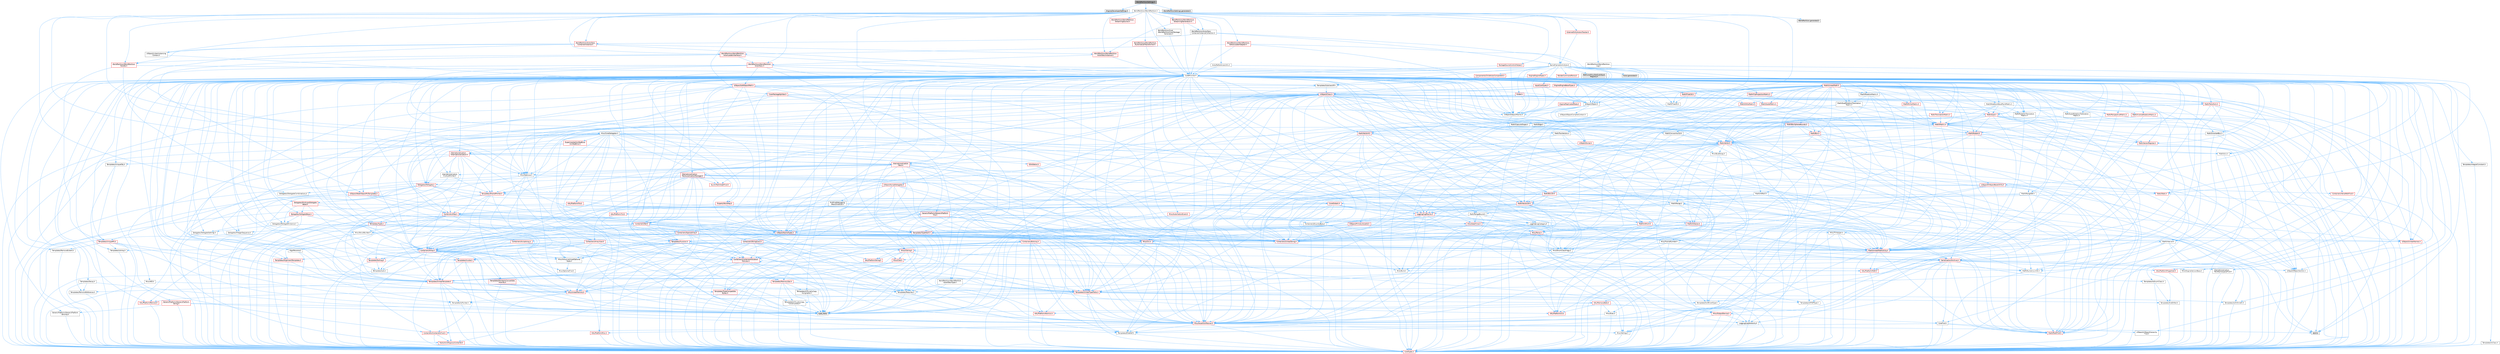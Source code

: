 digraph "WorldPartitionSettings.h"
{
 // INTERACTIVE_SVG=YES
 // LATEX_PDF_SIZE
  bgcolor="transparent";
  edge [fontname=Helvetica,fontsize=10,labelfontname=Helvetica,labelfontsize=10];
  node [fontname=Helvetica,fontsize=10,shape=box,height=0.2,width=0.4];
  Node1 [id="Node000001",label="WorldPartitionSettings.h",height=0.2,width=0.4,color="gray40", fillcolor="grey60", style="filled", fontcolor="black",tooltip=" "];
  Node1 -> Node2 [id="edge1_Node000001_Node000002",color="steelblue1",style="solid",tooltip=" "];
  Node2 [id="Node000002",label="Engine/DeveloperSettings.h",height=0.2,width=0.4,color="grey60", fillcolor="#E0E0E0", style="filled",tooltip=" "];
  Node1 -> Node3 [id="edge2_Node000001_Node000003",color="steelblue1",style="solid",tooltip=" "];
  Node3 [id="Node000003",label="WorldPartition/WorldPartition.h",height=0.2,width=0.4,color="grey40", fillcolor="white", style="filled",URL="$de/d1e/WorldPartition_8h.html",tooltip=" "];
  Node3 -> Node4 [id="edge3_Node000003_Node000004",color="steelblue1",style="solid",tooltip=" "];
  Node4 [id="Node000004",label="CoreMinimal.h",height=0.2,width=0.4,color="grey40", fillcolor="white", style="filled",URL="$d7/d67/CoreMinimal_8h.html",tooltip=" "];
  Node4 -> Node5 [id="edge4_Node000004_Node000005",color="steelblue1",style="solid",tooltip=" "];
  Node5 [id="Node000005",label="CoreTypes.h",height=0.2,width=0.4,color="red", fillcolor="#FFF0F0", style="filled",URL="$dc/dec/CoreTypes_8h.html",tooltip=" "];
  Node4 -> Node19 [id="edge5_Node000004_Node000019",color="steelblue1",style="solid",tooltip=" "];
  Node19 [id="Node000019",label="CoreFwd.h",height=0.2,width=0.4,color="grey40", fillcolor="white", style="filled",URL="$d1/d1e/CoreFwd_8h.html",tooltip=" "];
  Node19 -> Node5 [id="edge6_Node000019_Node000005",color="steelblue1",style="solid",tooltip=" "];
  Node19 -> Node20 [id="edge7_Node000019_Node000020",color="steelblue1",style="solid",tooltip=" "];
  Node20 [id="Node000020",label="Containers/ContainersFwd.h",height=0.2,width=0.4,color="red", fillcolor="#FFF0F0", style="filled",URL="$d4/d0a/ContainersFwd_8h.html",tooltip=" "];
  Node20 -> Node5 [id="edge8_Node000020_Node000005",color="steelblue1",style="solid",tooltip=" "];
  Node20 -> Node21 [id="edge9_Node000020_Node000021",color="steelblue1",style="solid",tooltip=" "];
  Node21 [id="Node000021",label="Traits/IsContiguousContainer.h",height=0.2,width=0.4,color="red", fillcolor="#FFF0F0", style="filled",URL="$d5/d3c/IsContiguousContainer_8h.html",tooltip=" "];
  Node21 -> Node5 [id="edge10_Node000021_Node000005",color="steelblue1",style="solid",tooltip=" "];
  Node19 -> Node24 [id="edge11_Node000019_Node000024",color="steelblue1",style="solid",tooltip=" "];
  Node24 [id="Node000024",label="Math/MathFwd.h",height=0.2,width=0.4,color="red", fillcolor="#FFF0F0", style="filled",URL="$d2/d10/MathFwd_8h.html",tooltip=" "];
  Node19 -> Node25 [id="edge12_Node000019_Node000025",color="steelblue1",style="solid",tooltip=" "];
  Node25 [id="Node000025",label="UObject/UObjectHierarchy\lFwd.h",height=0.2,width=0.4,color="grey40", fillcolor="white", style="filled",URL="$d3/d13/UObjectHierarchyFwd_8h.html",tooltip=" "];
  Node4 -> Node25 [id="edge13_Node000004_Node000025",color="steelblue1",style="solid",tooltip=" "];
  Node4 -> Node20 [id="edge14_Node000004_Node000020",color="steelblue1",style="solid",tooltip=" "];
  Node4 -> Node26 [id="edge15_Node000004_Node000026",color="steelblue1",style="solid",tooltip=" "];
  Node26 [id="Node000026",label="Misc/VarArgs.h",height=0.2,width=0.4,color="grey40", fillcolor="white", style="filled",URL="$d5/d6f/VarArgs_8h.html",tooltip=" "];
  Node26 -> Node5 [id="edge16_Node000026_Node000005",color="steelblue1",style="solid",tooltip=" "];
  Node4 -> Node27 [id="edge17_Node000004_Node000027",color="steelblue1",style="solid",tooltip=" "];
  Node27 [id="Node000027",label="Logging/LogVerbosity.h",height=0.2,width=0.4,color="grey40", fillcolor="white", style="filled",URL="$d2/d8f/LogVerbosity_8h.html",tooltip=" "];
  Node27 -> Node5 [id="edge18_Node000027_Node000005",color="steelblue1",style="solid",tooltip=" "];
  Node4 -> Node28 [id="edge19_Node000004_Node000028",color="steelblue1",style="solid",tooltip=" "];
  Node28 [id="Node000028",label="Misc/OutputDevice.h",height=0.2,width=0.4,color="red", fillcolor="#FFF0F0", style="filled",URL="$d7/d32/OutputDevice_8h.html",tooltip=" "];
  Node28 -> Node19 [id="edge20_Node000028_Node000019",color="steelblue1",style="solid",tooltip=" "];
  Node28 -> Node5 [id="edge21_Node000028_Node000005",color="steelblue1",style="solid",tooltip=" "];
  Node28 -> Node27 [id="edge22_Node000028_Node000027",color="steelblue1",style="solid",tooltip=" "];
  Node28 -> Node26 [id="edge23_Node000028_Node000026",color="steelblue1",style="solid",tooltip=" "];
  Node4 -> Node34 [id="edge24_Node000004_Node000034",color="steelblue1",style="solid",tooltip=" "];
  Node34 [id="Node000034",label="HAL/PlatformCrt.h",height=0.2,width=0.4,color="red", fillcolor="#FFF0F0", style="filled",URL="$d8/d75/PlatformCrt_8h.html",tooltip=" "];
  Node4 -> Node44 [id="edge25_Node000004_Node000044",color="steelblue1",style="solid",tooltip=" "];
  Node44 [id="Node000044",label="HAL/PlatformMisc.h",height=0.2,width=0.4,color="red", fillcolor="#FFF0F0", style="filled",URL="$d0/df5/PlatformMisc_8h.html",tooltip=" "];
  Node44 -> Node5 [id="edge26_Node000044_Node000005",color="steelblue1",style="solid",tooltip=" "];
  Node4 -> Node63 [id="edge27_Node000004_Node000063",color="steelblue1",style="solid",tooltip=" "];
  Node63 [id="Node000063",label="Misc/AssertionMacros.h",height=0.2,width=0.4,color="red", fillcolor="#FFF0F0", style="filled",URL="$d0/dfa/AssertionMacros_8h.html",tooltip=" "];
  Node63 -> Node5 [id="edge28_Node000063_Node000005",color="steelblue1",style="solid",tooltip=" "];
  Node63 -> Node44 [id="edge29_Node000063_Node000044",color="steelblue1",style="solid",tooltip=" "];
  Node63 -> Node64 [id="edge30_Node000063_Node000064",color="steelblue1",style="solid",tooltip=" "];
  Node64 [id="Node000064",label="Templates/EnableIf.h",height=0.2,width=0.4,color="grey40", fillcolor="white", style="filled",URL="$d7/d60/EnableIf_8h.html",tooltip=" "];
  Node64 -> Node5 [id="edge31_Node000064_Node000005",color="steelblue1",style="solid",tooltip=" "];
  Node63 -> Node26 [id="edge32_Node000063_Node000026",color="steelblue1",style="solid",tooltip=" "];
  Node63 -> Node71 [id="edge33_Node000063_Node000071",color="steelblue1",style="solid",tooltip=" "];
  Node71 [id="Node000071",label="atomic",height=0.2,width=0.4,color="grey60", fillcolor="#E0E0E0", style="filled",tooltip=" "];
  Node4 -> Node72 [id="edge34_Node000004_Node000072",color="steelblue1",style="solid",tooltip=" "];
  Node72 [id="Node000072",label="Templates/IsPointer.h",height=0.2,width=0.4,color="grey40", fillcolor="white", style="filled",URL="$d7/d05/IsPointer_8h.html",tooltip=" "];
  Node72 -> Node5 [id="edge35_Node000072_Node000005",color="steelblue1",style="solid",tooltip=" "];
  Node4 -> Node73 [id="edge36_Node000004_Node000073",color="steelblue1",style="solid",tooltip=" "];
  Node73 [id="Node000073",label="HAL/PlatformMemory.h",height=0.2,width=0.4,color="red", fillcolor="#FFF0F0", style="filled",URL="$de/d68/PlatformMemory_8h.html",tooltip=" "];
  Node73 -> Node5 [id="edge37_Node000073_Node000005",color="steelblue1",style="solid",tooltip=" "];
  Node4 -> Node56 [id="edge38_Node000004_Node000056",color="steelblue1",style="solid",tooltip=" "];
  Node56 [id="Node000056",label="HAL/PlatformAtomics.h",height=0.2,width=0.4,color="red", fillcolor="#FFF0F0", style="filled",URL="$d3/d36/PlatformAtomics_8h.html",tooltip=" "];
  Node56 -> Node5 [id="edge39_Node000056_Node000005",color="steelblue1",style="solid",tooltip=" "];
  Node4 -> Node78 [id="edge40_Node000004_Node000078",color="steelblue1",style="solid",tooltip=" "];
  Node78 [id="Node000078",label="Misc/Exec.h",height=0.2,width=0.4,color="grey40", fillcolor="white", style="filled",URL="$de/ddb/Exec_8h.html",tooltip=" "];
  Node78 -> Node5 [id="edge41_Node000078_Node000005",color="steelblue1",style="solid",tooltip=" "];
  Node78 -> Node63 [id="edge42_Node000078_Node000063",color="steelblue1",style="solid",tooltip=" "];
  Node4 -> Node79 [id="edge43_Node000004_Node000079",color="steelblue1",style="solid",tooltip=" "];
  Node79 [id="Node000079",label="HAL/MemoryBase.h",height=0.2,width=0.4,color="red", fillcolor="#FFF0F0", style="filled",URL="$d6/d9f/MemoryBase_8h.html",tooltip=" "];
  Node79 -> Node5 [id="edge44_Node000079_Node000005",color="steelblue1",style="solid",tooltip=" "];
  Node79 -> Node56 [id="edge45_Node000079_Node000056",color="steelblue1",style="solid",tooltip=" "];
  Node79 -> Node34 [id="edge46_Node000079_Node000034",color="steelblue1",style="solid",tooltip=" "];
  Node79 -> Node78 [id="edge47_Node000079_Node000078",color="steelblue1",style="solid",tooltip=" "];
  Node79 -> Node28 [id="edge48_Node000079_Node000028",color="steelblue1",style="solid",tooltip=" "];
  Node4 -> Node89 [id="edge49_Node000004_Node000089",color="steelblue1",style="solid",tooltip=" "];
  Node89 [id="Node000089",label="HAL/UnrealMemory.h",height=0.2,width=0.4,color="red", fillcolor="#FFF0F0", style="filled",URL="$d9/d96/UnrealMemory_8h.html",tooltip=" "];
  Node89 -> Node5 [id="edge50_Node000089_Node000005",color="steelblue1",style="solid",tooltip=" "];
  Node89 -> Node79 [id="edge51_Node000089_Node000079",color="steelblue1",style="solid",tooltip=" "];
  Node89 -> Node73 [id="edge52_Node000089_Node000073",color="steelblue1",style="solid",tooltip=" "];
  Node89 -> Node72 [id="edge53_Node000089_Node000072",color="steelblue1",style="solid",tooltip=" "];
  Node4 -> Node91 [id="edge54_Node000004_Node000091",color="steelblue1",style="solid",tooltip=" "];
  Node91 [id="Node000091",label="Templates/IsArithmetic.h",height=0.2,width=0.4,color="grey40", fillcolor="white", style="filled",URL="$d2/d5d/IsArithmetic_8h.html",tooltip=" "];
  Node91 -> Node5 [id="edge55_Node000091_Node000005",color="steelblue1",style="solid",tooltip=" "];
  Node4 -> Node85 [id="edge56_Node000004_Node000085",color="steelblue1",style="solid",tooltip=" "];
  Node85 [id="Node000085",label="Templates/AndOrNot.h",height=0.2,width=0.4,color="grey40", fillcolor="white", style="filled",URL="$db/d0a/AndOrNot_8h.html",tooltip=" "];
  Node85 -> Node5 [id="edge57_Node000085_Node000005",color="steelblue1",style="solid",tooltip=" "];
  Node4 -> Node92 [id="edge58_Node000004_Node000092",color="steelblue1",style="solid",tooltip=" "];
  Node92 [id="Node000092",label="Templates/IsPODType.h",height=0.2,width=0.4,color="grey40", fillcolor="white", style="filled",URL="$d7/db1/IsPODType_8h.html",tooltip=" "];
  Node92 -> Node5 [id="edge59_Node000092_Node000005",color="steelblue1",style="solid",tooltip=" "];
  Node4 -> Node93 [id="edge60_Node000004_Node000093",color="steelblue1",style="solid",tooltip=" "];
  Node93 [id="Node000093",label="Templates/IsUECoreType.h",height=0.2,width=0.4,color="grey40", fillcolor="white", style="filled",URL="$d1/db8/IsUECoreType_8h.html",tooltip=" "];
  Node93 -> Node5 [id="edge61_Node000093_Node000005",color="steelblue1",style="solid",tooltip=" "];
  Node93 -> Node9 [id="edge62_Node000093_Node000009",color="steelblue1",style="solid",tooltip=" "];
  Node9 [id="Node000009",label="type_traits",height=0.2,width=0.4,color="grey60", fillcolor="#E0E0E0", style="filled",tooltip=" "];
  Node4 -> Node86 [id="edge63_Node000004_Node000086",color="steelblue1",style="solid",tooltip=" "];
  Node86 [id="Node000086",label="Templates/IsTriviallyCopy\lConstructible.h",height=0.2,width=0.4,color="grey40", fillcolor="white", style="filled",URL="$d3/d78/IsTriviallyCopyConstructible_8h.html",tooltip=" "];
  Node86 -> Node5 [id="edge64_Node000086_Node000005",color="steelblue1",style="solid",tooltip=" "];
  Node86 -> Node9 [id="edge65_Node000086_Node000009",color="steelblue1",style="solid",tooltip=" "];
  Node4 -> Node94 [id="edge66_Node000004_Node000094",color="steelblue1",style="solid",tooltip=" "];
  Node94 [id="Node000094",label="Templates/UnrealTypeTraits.h",height=0.2,width=0.4,color="red", fillcolor="#FFF0F0", style="filled",URL="$d2/d2d/UnrealTypeTraits_8h.html",tooltip=" "];
  Node94 -> Node5 [id="edge67_Node000094_Node000005",color="steelblue1",style="solid",tooltip=" "];
  Node94 -> Node72 [id="edge68_Node000094_Node000072",color="steelblue1",style="solid",tooltip=" "];
  Node94 -> Node63 [id="edge69_Node000094_Node000063",color="steelblue1",style="solid",tooltip=" "];
  Node94 -> Node85 [id="edge70_Node000094_Node000085",color="steelblue1",style="solid",tooltip=" "];
  Node94 -> Node64 [id="edge71_Node000094_Node000064",color="steelblue1",style="solid",tooltip=" "];
  Node94 -> Node91 [id="edge72_Node000094_Node000091",color="steelblue1",style="solid",tooltip=" "];
  Node94 -> Node92 [id="edge73_Node000094_Node000092",color="steelblue1",style="solid",tooltip=" "];
  Node94 -> Node93 [id="edge74_Node000094_Node000093",color="steelblue1",style="solid",tooltip=" "];
  Node94 -> Node86 [id="edge75_Node000094_Node000086",color="steelblue1",style="solid",tooltip=" "];
  Node4 -> Node64 [id="edge76_Node000004_Node000064",color="steelblue1",style="solid",tooltip=" "];
  Node4 -> Node96 [id="edge77_Node000004_Node000096",color="steelblue1",style="solid",tooltip=" "];
  Node96 [id="Node000096",label="Templates/RemoveReference.h",height=0.2,width=0.4,color="grey40", fillcolor="white", style="filled",URL="$da/dbe/RemoveReference_8h.html",tooltip=" "];
  Node96 -> Node5 [id="edge78_Node000096_Node000005",color="steelblue1",style="solid",tooltip=" "];
  Node4 -> Node97 [id="edge79_Node000004_Node000097",color="steelblue1",style="solid",tooltip=" "];
  Node97 [id="Node000097",label="Templates/IntegralConstant.h",height=0.2,width=0.4,color="grey40", fillcolor="white", style="filled",URL="$db/d1b/IntegralConstant_8h.html",tooltip=" "];
  Node97 -> Node5 [id="edge80_Node000097_Node000005",color="steelblue1",style="solid",tooltip=" "];
  Node4 -> Node98 [id="edge81_Node000004_Node000098",color="steelblue1",style="solid",tooltip=" "];
  Node98 [id="Node000098",label="Templates/IsClass.h",height=0.2,width=0.4,color="grey40", fillcolor="white", style="filled",URL="$db/dcb/IsClass_8h.html",tooltip=" "];
  Node98 -> Node5 [id="edge82_Node000098_Node000005",color="steelblue1",style="solid",tooltip=" "];
  Node4 -> Node99 [id="edge83_Node000004_Node000099",color="steelblue1",style="solid",tooltip=" "];
  Node99 [id="Node000099",label="Templates/TypeCompatible\lBytes.h",height=0.2,width=0.4,color="red", fillcolor="#FFF0F0", style="filled",URL="$df/d0a/TypeCompatibleBytes_8h.html",tooltip=" "];
  Node99 -> Node5 [id="edge84_Node000099_Node000005",color="steelblue1",style="solid",tooltip=" "];
  Node99 -> Node9 [id="edge85_Node000099_Node000009",color="steelblue1",style="solid",tooltip=" "];
  Node4 -> Node21 [id="edge86_Node000004_Node000021",color="steelblue1",style="solid",tooltip=" "];
  Node4 -> Node100 [id="edge87_Node000004_Node000100",color="steelblue1",style="solid",tooltip=" "];
  Node100 [id="Node000100",label="Templates/UnrealTemplate.h",height=0.2,width=0.4,color="red", fillcolor="#FFF0F0", style="filled",URL="$d4/d24/UnrealTemplate_8h.html",tooltip=" "];
  Node100 -> Node5 [id="edge88_Node000100_Node000005",color="steelblue1",style="solid",tooltip=" "];
  Node100 -> Node72 [id="edge89_Node000100_Node000072",color="steelblue1",style="solid",tooltip=" "];
  Node100 -> Node89 [id="edge90_Node000100_Node000089",color="steelblue1",style="solid",tooltip=" "];
  Node100 -> Node94 [id="edge91_Node000100_Node000094",color="steelblue1",style="solid",tooltip=" "];
  Node100 -> Node96 [id="edge92_Node000100_Node000096",color="steelblue1",style="solid",tooltip=" "];
  Node100 -> Node66 [id="edge93_Node000100_Node000066",color="steelblue1",style="solid",tooltip=" "];
  Node66 [id="Node000066",label="Templates/Requires.h",height=0.2,width=0.4,color="grey40", fillcolor="white", style="filled",URL="$dc/d96/Requires_8h.html",tooltip=" "];
  Node66 -> Node64 [id="edge94_Node000066_Node000064",color="steelblue1",style="solid",tooltip=" "];
  Node66 -> Node9 [id="edge95_Node000066_Node000009",color="steelblue1",style="solid",tooltip=" "];
  Node100 -> Node99 [id="edge96_Node000100_Node000099",color="steelblue1",style="solid",tooltip=" "];
  Node100 -> Node21 [id="edge97_Node000100_Node000021",color="steelblue1",style="solid",tooltip=" "];
  Node100 -> Node9 [id="edge98_Node000100_Node000009",color="steelblue1",style="solid",tooltip=" "];
  Node4 -> Node49 [id="edge99_Node000004_Node000049",color="steelblue1",style="solid",tooltip=" "];
  Node49 [id="Node000049",label="Math/NumericLimits.h",height=0.2,width=0.4,color="grey40", fillcolor="white", style="filled",URL="$df/d1b/NumericLimits_8h.html",tooltip=" "];
  Node49 -> Node5 [id="edge100_Node000049_Node000005",color="steelblue1",style="solid",tooltip=" "];
  Node4 -> Node104 [id="edge101_Node000004_Node000104",color="steelblue1",style="solid",tooltip=" "];
  Node104 [id="Node000104",label="HAL/PlatformMath.h",height=0.2,width=0.4,color="red", fillcolor="#FFF0F0", style="filled",URL="$dc/d53/PlatformMath_8h.html",tooltip=" "];
  Node104 -> Node5 [id="edge102_Node000104_Node000005",color="steelblue1",style="solid",tooltip=" "];
  Node4 -> Node87 [id="edge103_Node000004_Node000087",color="steelblue1",style="solid",tooltip=" "];
  Node87 [id="Node000087",label="Templates/IsTriviallyCopy\lAssignable.h",height=0.2,width=0.4,color="grey40", fillcolor="white", style="filled",URL="$d2/df2/IsTriviallyCopyAssignable_8h.html",tooltip=" "];
  Node87 -> Node5 [id="edge104_Node000087_Node000005",color="steelblue1",style="solid",tooltip=" "];
  Node87 -> Node9 [id="edge105_Node000087_Node000009",color="steelblue1",style="solid",tooltip=" "];
  Node4 -> Node112 [id="edge106_Node000004_Node000112",color="steelblue1",style="solid",tooltip=" "];
  Node112 [id="Node000112",label="Templates/MemoryOps.h",height=0.2,width=0.4,color="red", fillcolor="#FFF0F0", style="filled",URL="$db/dea/MemoryOps_8h.html",tooltip=" "];
  Node112 -> Node5 [id="edge107_Node000112_Node000005",color="steelblue1",style="solid",tooltip=" "];
  Node112 -> Node89 [id="edge108_Node000112_Node000089",color="steelblue1",style="solid",tooltip=" "];
  Node112 -> Node87 [id="edge109_Node000112_Node000087",color="steelblue1",style="solid",tooltip=" "];
  Node112 -> Node86 [id="edge110_Node000112_Node000086",color="steelblue1",style="solid",tooltip=" "];
  Node112 -> Node66 [id="edge111_Node000112_Node000066",color="steelblue1",style="solid",tooltip=" "];
  Node112 -> Node94 [id="edge112_Node000112_Node000094",color="steelblue1",style="solid",tooltip=" "];
  Node112 -> Node9 [id="edge113_Node000112_Node000009",color="steelblue1",style="solid",tooltip=" "];
  Node4 -> Node113 [id="edge114_Node000004_Node000113",color="steelblue1",style="solid",tooltip=" "];
  Node113 [id="Node000113",label="Containers/ContainerAllocation\lPolicies.h",height=0.2,width=0.4,color="red", fillcolor="#FFF0F0", style="filled",URL="$d7/dff/ContainerAllocationPolicies_8h.html",tooltip=" "];
  Node113 -> Node5 [id="edge115_Node000113_Node000005",color="steelblue1",style="solid",tooltip=" "];
  Node113 -> Node113 [id="edge116_Node000113_Node000113",color="steelblue1",style="solid",tooltip=" "];
  Node113 -> Node104 [id="edge117_Node000113_Node000104",color="steelblue1",style="solid",tooltip=" "];
  Node113 -> Node89 [id="edge118_Node000113_Node000089",color="steelblue1",style="solid",tooltip=" "];
  Node113 -> Node49 [id="edge119_Node000113_Node000049",color="steelblue1",style="solid",tooltip=" "];
  Node113 -> Node63 [id="edge120_Node000113_Node000063",color="steelblue1",style="solid",tooltip=" "];
  Node113 -> Node112 [id="edge121_Node000113_Node000112",color="steelblue1",style="solid",tooltip=" "];
  Node113 -> Node99 [id="edge122_Node000113_Node000099",color="steelblue1",style="solid",tooltip=" "];
  Node113 -> Node9 [id="edge123_Node000113_Node000009",color="steelblue1",style="solid",tooltip=" "];
  Node4 -> Node116 [id="edge124_Node000004_Node000116",color="steelblue1",style="solid",tooltip=" "];
  Node116 [id="Node000116",label="Templates/IsEnumClass.h",height=0.2,width=0.4,color="grey40", fillcolor="white", style="filled",URL="$d7/d15/IsEnumClass_8h.html",tooltip=" "];
  Node116 -> Node5 [id="edge125_Node000116_Node000005",color="steelblue1",style="solid",tooltip=" "];
  Node116 -> Node85 [id="edge126_Node000116_Node000085",color="steelblue1",style="solid",tooltip=" "];
  Node4 -> Node117 [id="edge127_Node000004_Node000117",color="steelblue1",style="solid",tooltip=" "];
  Node117 [id="Node000117",label="HAL/PlatformProperties.h",height=0.2,width=0.4,color="red", fillcolor="#FFF0F0", style="filled",URL="$d9/db0/PlatformProperties_8h.html",tooltip=" "];
  Node117 -> Node5 [id="edge128_Node000117_Node000005",color="steelblue1",style="solid",tooltip=" "];
  Node4 -> Node120 [id="edge129_Node000004_Node000120",color="steelblue1",style="solid",tooltip=" "];
  Node120 [id="Node000120",label="Misc/EngineVersionBase.h",height=0.2,width=0.4,color="grey40", fillcolor="white", style="filled",URL="$d5/d2b/EngineVersionBase_8h.html",tooltip=" "];
  Node120 -> Node5 [id="edge130_Node000120_Node000005",color="steelblue1",style="solid",tooltip=" "];
  Node4 -> Node121 [id="edge131_Node000004_Node000121",color="steelblue1",style="solid",tooltip=" "];
  Node121 [id="Node000121",label="Internationalization\l/TextNamespaceFwd.h",height=0.2,width=0.4,color="grey40", fillcolor="white", style="filled",URL="$d8/d97/TextNamespaceFwd_8h.html",tooltip=" "];
  Node121 -> Node5 [id="edge132_Node000121_Node000005",color="steelblue1",style="solid",tooltip=" "];
  Node4 -> Node122 [id="edge133_Node000004_Node000122",color="steelblue1",style="solid",tooltip=" "];
  Node122 [id="Node000122",label="Serialization/Archive.h",height=0.2,width=0.4,color="red", fillcolor="#FFF0F0", style="filled",URL="$d7/d3b/Archive_8h.html",tooltip=" "];
  Node122 -> Node19 [id="edge134_Node000122_Node000019",color="steelblue1",style="solid",tooltip=" "];
  Node122 -> Node5 [id="edge135_Node000122_Node000005",color="steelblue1",style="solid",tooltip=" "];
  Node122 -> Node117 [id="edge136_Node000122_Node000117",color="steelblue1",style="solid",tooltip=" "];
  Node122 -> Node121 [id="edge137_Node000122_Node000121",color="steelblue1",style="solid",tooltip=" "];
  Node122 -> Node24 [id="edge138_Node000122_Node000024",color="steelblue1",style="solid",tooltip=" "];
  Node122 -> Node63 [id="edge139_Node000122_Node000063",color="steelblue1",style="solid",tooltip=" "];
  Node122 -> Node7 [id="edge140_Node000122_Node000007",color="steelblue1",style="solid",tooltip=" "];
  Node7 [id="Node000007",label="Misc/Build.h",height=0.2,width=0.4,color="grey40", fillcolor="white", style="filled",URL="$d3/dbb/Build_8h.html",tooltip=" "];
  Node122 -> Node120 [id="edge141_Node000122_Node000120",color="steelblue1",style="solid",tooltip=" "];
  Node122 -> Node26 [id="edge142_Node000122_Node000026",color="steelblue1",style="solid",tooltip=" "];
  Node122 -> Node64 [id="edge143_Node000122_Node000064",color="steelblue1",style="solid",tooltip=" "];
  Node122 -> Node116 [id="edge144_Node000122_Node000116",color="steelblue1",style="solid",tooltip=" "];
  Node122 -> Node100 [id="edge145_Node000122_Node000100",color="steelblue1",style="solid",tooltip=" "];
  Node122 -> Node125 [id="edge146_Node000122_Node000125",color="steelblue1",style="solid",tooltip=" "];
  Node125 [id="Node000125",label="UObject/ObjectVersion.h",height=0.2,width=0.4,color="grey40", fillcolor="white", style="filled",URL="$da/d63/ObjectVersion_8h.html",tooltip=" "];
  Node125 -> Node5 [id="edge147_Node000125_Node000005",color="steelblue1",style="solid",tooltip=" "];
  Node4 -> Node126 [id="edge148_Node000004_Node000126",color="steelblue1",style="solid",tooltip=" "];
  Node126 [id="Node000126",label="Templates/Less.h",height=0.2,width=0.4,color="grey40", fillcolor="white", style="filled",URL="$de/dc8/Less_8h.html",tooltip=" "];
  Node126 -> Node5 [id="edge149_Node000126_Node000005",color="steelblue1",style="solid",tooltip=" "];
  Node126 -> Node100 [id="edge150_Node000126_Node000100",color="steelblue1",style="solid",tooltip=" "];
  Node4 -> Node127 [id="edge151_Node000004_Node000127",color="steelblue1",style="solid",tooltip=" "];
  Node127 [id="Node000127",label="Templates/Sorting.h",height=0.2,width=0.4,color="red", fillcolor="#FFF0F0", style="filled",URL="$d3/d9e/Sorting_8h.html",tooltip=" "];
  Node127 -> Node5 [id="edge152_Node000127_Node000005",color="steelblue1",style="solid",tooltip=" "];
  Node127 -> Node104 [id="edge153_Node000127_Node000104",color="steelblue1",style="solid",tooltip=" "];
  Node127 -> Node126 [id="edge154_Node000127_Node000126",color="steelblue1",style="solid",tooltip=" "];
  Node4 -> Node138 [id="edge155_Node000004_Node000138",color="steelblue1",style="solid",tooltip=" "];
  Node138 [id="Node000138",label="Misc/Char.h",height=0.2,width=0.4,color="red", fillcolor="#FFF0F0", style="filled",URL="$d0/d58/Char_8h.html",tooltip=" "];
  Node138 -> Node5 [id="edge156_Node000138_Node000005",color="steelblue1",style="solid",tooltip=" "];
  Node138 -> Node9 [id="edge157_Node000138_Node000009",color="steelblue1",style="solid",tooltip=" "];
  Node4 -> Node141 [id="edge158_Node000004_Node000141",color="steelblue1",style="solid",tooltip=" "];
  Node141 [id="Node000141",label="GenericPlatform/GenericPlatform\lStricmp.h",height=0.2,width=0.4,color="grey40", fillcolor="white", style="filled",URL="$d2/d86/GenericPlatformStricmp_8h.html",tooltip=" "];
  Node141 -> Node5 [id="edge159_Node000141_Node000005",color="steelblue1",style="solid",tooltip=" "];
  Node4 -> Node142 [id="edge160_Node000004_Node000142",color="steelblue1",style="solid",tooltip=" "];
  Node142 [id="Node000142",label="GenericPlatform/GenericPlatform\lString.h",height=0.2,width=0.4,color="red", fillcolor="#FFF0F0", style="filled",URL="$dd/d20/GenericPlatformString_8h.html",tooltip=" "];
  Node142 -> Node5 [id="edge161_Node000142_Node000005",color="steelblue1",style="solid",tooltip=" "];
  Node142 -> Node141 [id="edge162_Node000142_Node000141",color="steelblue1",style="solid",tooltip=" "];
  Node142 -> Node64 [id="edge163_Node000142_Node000064",color="steelblue1",style="solid",tooltip=" "];
  Node142 -> Node9 [id="edge164_Node000142_Node000009",color="steelblue1",style="solid",tooltip=" "];
  Node4 -> Node75 [id="edge165_Node000004_Node000075",color="steelblue1",style="solid",tooltip=" "];
  Node75 [id="Node000075",label="HAL/PlatformString.h",height=0.2,width=0.4,color="red", fillcolor="#FFF0F0", style="filled",URL="$db/db5/PlatformString_8h.html",tooltip=" "];
  Node75 -> Node5 [id="edge166_Node000075_Node000005",color="steelblue1",style="solid",tooltip=" "];
  Node4 -> Node145 [id="edge167_Node000004_Node000145",color="steelblue1",style="solid",tooltip=" "];
  Node145 [id="Node000145",label="Misc/CString.h",height=0.2,width=0.4,color="red", fillcolor="#FFF0F0", style="filled",URL="$d2/d49/CString_8h.html",tooltip=" "];
  Node145 -> Node5 [id="edge168_Node000145_Node000005",color="steelblue1",style="solid",tooltip=" "];
  Node145 -> Node34 [id="edge169_Node000145_Node000034",color="steelblue1",style="solid",tooltip=" "];
  Node145 -> Node75 [id="edge170_Node000145_Node000075",color="steelblue1",style="solid",tooltip=" "];
  Node145 -> Node63 [id="edge171_Node000145_Node000063",color="steelblue1",style="solid",tooltip=" "];
  Node145 -> Node138 [id="edge172_Node000145_Node000138",color="steelblue1",style="solid",tooltip=" "];
  Node145 -> Node26 [id="edge173_Node000145_Node000026",color="steelblue1",style="solid",tooltip=" "];
  Node4 -> Node146 [id="edge174_Node000004_Node000146",color="steelblue1",style="solid",tooltip=" "];
  Node146 [id="Node000146",label="Misc/Crc.h",height=0.2,width=0.4,color="red", fillcolor="#FFF0F0", style="filled",URL="$d4/dd2/Crc_8h.html",tooltip=" "];
  Node146 -> Node5 [id="edge175_Node000146_Node000005",color="steelblue1",style="solid",tooltip=" "];
  Node146 -> Node75 [id="edge176_Node000146_Node000075",color="steelblue1",style="solid",tooltip=" "];
  Node146 -> Node63 [id="edge177_Node000146_Node000063",color="steelblue1",style="solid",tooltip=" "];
  Node146 -> Node145 [id="edge178_Node000146_Node000145",color="steelblue1",style="solid",tooltip=" "];
  Node146 -> Node138 [id="edge179_Node000146_Node000138",color="steelblue1",style="solid",tooltip=" "];
  Node146 -> Node94 [id="edge180_Node000146_Node000094",color="steelblue1",style="solid",tooltip=" "];
  Node4 -> Node137 [id="edge181_Node000004_Node000137",color="steelblue1",style="solid",tooltip=" "];
  Node137 [id="Node000137",label="Math/UnrealMathUtility.h",height=0.2,width=0.4,color="red", fillcolor="#FFF0F0", style="filled",URL="$db/db8/UnrealMathUtility_8h.html",tooltip=" "];
  Node137 -> Node5 [id="edge182_Node000137_Node000005",color="steelblue1",style="solid",tooltip=" "];
  Node137 -> Node63 [id="edge183_Node000137_Node000063",color="steelblue1",style="solid",tooltip=" "];
  Node137 -> Node104 [id="edge184_Node000137_Node000104",color="steelblue1",style="solid",tooltip=" "];
  Node137 -> Node24 [id="edge185_Node000137_Node000024",color="steelblue1",style="solid",tooltip=" "];
  Node137 -> Node66 [id="edge186_Node000137_Node000066",color="steelblue1",style="solid",tooltip=" "];
  Node4 -> Node147 [id="edge187_Node000004_Node000147",color="steelblue1",style="solid",tooltip=" "];
  Node147 [id="Node000147",label="Containers/UnrealString.h",height=0.2,width=0.4,color="red", fillcolor="#FFF0F0", style="filled",URL="$d5/dba/UnrealString_8h.html",tooltip=" "];
  Node4 -> Node151 [id="edge188_Node000004_Node000151",color="steelblue1",style="solid",tooltip=" "];
  Node151 [id="Node000151",label="Containers/Array.h",height=0.2,width=0.4,color="red", fillcolor="#FFF0F0", style="filled",URL="$df/dd0/Array_8h.html",tooltip=" "];
  Node151 -> Node5 [id="edge189_Node000151_Node000005",color="steelblue1",style="solid",tooltip=" "];
  Node151 -> Node63 [id="edge190_Node000151_Node000063",color="steelblue1",style="solid",tooltip=" "];
  Node151 -> Node152 [id="edge191_Node000151_Node000152",color="steelblue1",style="solid",tooltip=" "];
  Node152 [id="Node000152",label="Misc/IntrusiveUnsetOptional\lState.h",height=0.2,width=0.4,color="grey40", fillcolor="white", style="filled",URL="$d2/d0a/IntrusiveUnsetOptionalState_8h.html",tooltip=" "];
  Node152 -> Node153 [id="edge192_Node000152_Node000153",color="steelblue1",style="solid",tooltip=" "];
  Node153 [id="Node000153",label="Misc/OptionalFwd.h",height=0.2,width=0.4,color="grey40", fillcolor="white", style="filled",URL="$dc/d50/OptionalFwd_8h.html",tooltip=" "];
  Node151 -> Node89 [id="edge193_Node000151_Node000089",color="steelblue1",style="solid",tooltip=" "];
  Node151 -> Node94 [id="edge194_Node000151_Node000094",color="steelblue1",style="solid",tooltip=" "];
  Node151 -> Node100 [id="edge195_Node000151_Node000100",color="steelblue1",style="solid",tooltip=" "];
  Node151 -> Node113 [id="edge196_Node000151_Node000113",color="steelblue1",style="solid",tooltip=" "];
  Node151 -> Node122 [id="edge197_Node000151_Node000122",color="steelblue1",style="solid",tooltip=" "];
  Node151 -> Node130 [id="edge198_Node000151_Node000130",color="steelblue1",style="solid",tooltip=" "];
  Node130 [id="Node000130",label="Templates/Invoke.h",height=0.2,width=0.4,color="red", fillcolor="#FFF0F0", style="filled",URL="$d7/deb/Invoke_8h.html",tooltip=" "];
  Node130 -> Node5 [id="edge199_Node000130_Node000005",color="steelblue1",style="solid",tooltip=" "];
  Node130 -> Node100 [id="edge200_Node000130_Node000100",color="steelblue1",style="solid",tooltip=" "];
  Node130 -> Node9 [id="edge201_Node000130_Node000009",color="steelblue1",style="solid",tooltip=" "];
  Node151 -> Node126 [id="edge202_Node000151_Node000126",color="steelblue1",style="solid",tooltip=" "];
  Node151 -> Node66 [id="edge203_Node000151_Node000066",color="steelblue1",style="solid",tooltip=" "];
  Node151 -> Node127 [id="edge204_Node000151_Node000127",color="steelblue1",style="solid",tooltip=" "];
  Node151 -> Node174 [id="edge205_Node000151_Node000174",color="steelblue1",style="solid",tooltip=" "];
  Node174 [id="Node000174",label="Templates/AlignmentTemplates.h",height=0.2,width=0.4,color="red", fillcolor="#FFF0F0", style="filled",URL="$dd/d32/AlignmentTemplates_8h.html",tooltip=" "];
  Node174 -> Node5 [id="edge206_Node000174_Node000005",color="steelblue1",style="solid",tooltip=" "];
  Node174 -> Node72 [id="edge207_Node000174_Node000072",color="steelblue1",style="solid",tooltip=" "];
  Node151 -> Node9 [id="edge208_Node000151_Node000009",color="steelblue1",style="solid",tooltip=" "];
  Node4 -> Node175 [id="edge209_Node000004_Node000175",color="steelblue1",style="solid",tooltip=" "];
  Node175 [id="Node000175",label="Misc/FrameNumber.h",height=0.2,width=0.4,color="grey40", fillcolor="white", style="filled",URL="$dd/dbd/FrameNumber_8h.html",tooltip=" "];
  Node175 -> Node5 [id="edge210_Node000175_Node000005",color="steelblue1",style="solid",tooltip=" "];
  Node175 -> Node49 [id="edge211_Node000175_Node000049",color="steelblue1",style="solid",tooltip=" "];
  Node175 -> Node137 [id="edge212_Node000175_Node000137",color="steelblue1",style="solid",tooltip=" "];
  Node175 -> Node64 [id="edge213_Node000175_Node000064",color="steelblue1",style="solid",tooltip=" "];
  Node175 -> Node94 [id="edge214_Node000175_Node000094",color="steelblue1",style="solid",tooltip=" "];
  Node4 -> Node176 [id="edge215_Node000004_Node000176",color="steelblue1",style="solid",tooltip=" "];
  Node176 [id="Node000176",label="Misc/Timespan.h",height=0.2,width=0.4,color="grey40", fillcolor="white", style="filled",URL="$da/dd9/Timespan_8h.html",tooltip=" "];
  Node176 -> Node5 [id="edge216_Node000176_Node000005",color="steelblue1",style="solid",tooltip=" "];
  Node176 -> Node177 [id="edge217_Node000176_Node000177",color="steelblue1",style="solid",tooltip=" "];
  Node177 [id="Node000177",label="Math/Interval.h",height=0.2,width=0.4,color="grey40", fillcolor="white", style="filled",URL="$d1/d55/Interval_8h.html",tooltip=" "];
  Node177 -> Node5 [id="edge218_Node000177_Node000005",color="steelblue1",style="solid",tooltip=" "];
  Node177 -> Node91 [id="edge219_Node000177_Node000091",color="steelblue1",style="solid",tooltip=" "];
  Node177 -> Node94 [id="edge220_Node000177_Node000094",color="steelblue1",style="solid",tooltip=" "];
  Node177 -> Node49 [id="edge221_Node000177_Node000049",color="steelblue1",style="solid",tooltip=" "];
  Node177 -> Node137 [id="edge222_Node000177_Node000137",color="steelblue1",style="solid",tooltip=" "];
  Node176 -> Node137 [id="edge223_Node000176_Node000137",color="steelblue1",style="solid",tooltip=" "];
  Node176 -> Node63 [id="edge224_Node000176_Node000063",color="steelblue1",style="solid",tooltip=" "];
  Node4 -> Node178 [id="edge225_Node000004_Node000178",color="steelblue1",style="solid",tooltip=" "];
  Node178 [id="Node000178",label="Containers/StringConv.h",height=0.2,width=0.4,color="red", fillcolor="#FFF0F0", style="filled",URL="$d3/ddf/StringConv_8h.html",tooltip=" "];
  Node178 -> Node5 [id="edge226_Node000178_Node000005",color="steelblue1",style="solid",tooltip=" "];
  Node178 -> Node63 [id="edge227_Node000178_Node000063",color="steelblue1",style="solid",tooltip=" "];
  Node178 -> Node113 [id="edge228_Node000178_Node000113",color="steelblue1",style="solid",tooltip=" "];
  Node178 -> Node151 [id="edge229_Node000178_Node000151",color="steelblue1",style="solid",tooltip=" "];
  Node178 -> Node145 [id="edge230_Node000178_Node000145",color="steelblue1",style="solid",tooltip=" "];
  Node178 -> Node179 [id="edge231_Node000178_Node000179",color="steelblue1",style="solid",tooltip=" "];
  Node179 [id="Node000179",label="Templates/IsArray.h",height=0.2,width=0.4,color="grey40", fillcolor="white", style="filled",URL="$d8/d8d/IsArray_8h.html",tooltip=" "];
  Node179 -> Node5 [id="edge232_Node000179_Node000005",color="steelblue1",style="solid",tooltip=" "];
  Node178 -> Node100 [id="edge233_Node000178_Node000100",color="steelblue1",style="solid",tooltip=" "];
  Node178 -> Node94 [id="edge234_Node000178_Node000094",color="steelblue1",style="solid",tooltip=" "];
  Node178 -> Node21 [id="edge235_Node000178_Node000021",color="steelblue1",style="solid",tooltip=" "];
  Node178 -> Node9 [id="edge236_Node000178_Node000009",color="steelblue1",style="solid",tooltip=" "];
  Node4 -> Node180 [id="edge237_Node000004_Node000180",color="steelblue1",style="solid",tooltip=" "];
  Node180 [id="Node000180",label="UObject/UnrealNames.h",height=0.2,width=0.4,color="red", fillcolor="#FFF0F0", style="filled",URL="$d8/db1/UnrealNames_8h.html",tooltip=" "];
  Node180 -> Node5 [id="edge238_Node000180_Node000005",color="steelblue1",style="solid",tooltip=" "];
  Node4 -> Node182 [id="edge239_Node000004_Node000182",color="steelblue1",style="solid",tooltip=" "];
  Node182 [id="Node000182",label="UObject/NameTypes.h",height=0.2,width=0.4,color="red", fillcolor="#FFF0F0", style="filled",URL="$d6/d35/NameTypes_8h.html",tooltip=" "];
  Node182 -> Node5 [id="edge240_Node000182_Node000005",color="steelblue1",style="solid",tooltip=" "];
  Node182 -> Node63 [id="edge241_Node000182_Node000063",color="steelblue1",style="solid",tooltip=" "];
  Node182 -> Node89 [id="edge242_Node000182_Node000089",color="steelblue1",style="solid",tooltip=" "];
  Node182 -> Node94 [id="edge243_Node000182_Node000094",color="steelblue1",style="solid",tooltip=" "];
  Node182 -> Node100 [id="edge244_Node000182_Node000100",color="steelblue1",style="solid",tooltip=" "];
  Node182 -> Node147 [id="edge245_Node000182_Node000147",color="steelblue1",style="solid",tooltip=" "];
  Node182 -> Node178 [id="edge246_Node000182_Node000178",color="steelblue1",style="solid",tooltip=" "];
  Node182 -> Node180 [id="edge247_Node000182_Node000180",color="steelblue1",style="solid",tooltip=" "];
  Node182 -> Node152 [id="edge248_Node000182_Node000152",color="steelblue1",style="solid",tooltip=" "];
  Node4 -> Node190 [id="edge249_Node000004_Node000190",color="steelblue1",style="solid",tooltip=" "];
  Node190 [id="Node000190",label="Misc/Parse.h",height=0.2,width=0.4,color="red", fillcolor="#FFF0F0", style="filled",URL="$dc/d71/Parse_8h.html",tooltip=" "];
  Node190 -> Node147 [id="edge250_Node000190_Node000147",color="steelblue1",style="solid",tooltip=" "];
  Node190 -> Node5 [id="edge251_Node000190_Node000005",color="steelblue1",style="solid",tooltip=" "];
  Node190 -> Node34 [id="edge252_Node000190_Node000034",color="steelblue1",style="solid",tooltip=" "];
  Node190 -> Node7 [id="edge253_Node000190_Node000007",color="steelblue1",style="solid",tooltip=" "];
  Node190 -> Node51 [id="edge254_Node000190_Node000051",color="steelblue1",style="solid",tooltip=" "];
  Node51 [id="Node000051",label="Misc/EnumClassFlags.h",height=0.2,width=0.4,color="grey40", fillcolor="white", style="filled",URL="$d8/de7/EnumClassFlags_8h.html",tooltip=" "];
  Node190 -> Node191 [id="edge255_Node000190_Node000191",color="steelblue1",style="solid",tooltip=" "];
  Node191 [id="Node000191",label="Templates/Function.h",height=0.2,width=0.4,color="red", fillcolor="#FFF0F0", style="filled",URL="$df/df5/Function_8h.html",tooltip=" "];
  Node191 -> Node5 [id="edge256_Node000191_Node000005",color="steelblue1",style="solid",tooltip=" "];
  Node191 -> Node63 [id="edge257_Node000191_Node000063",color="steelblue1",style="solid",tooltip=" "];
  Node191 -> Node152 [id="edge258_Node000191_Node000152",color="steelblue1",style="solid",tooltip=" "];
  Node191 -> Node89 [id="edge259_Node000191_Node000089",color="steelblue1",style="solid",tooltip=" "];
  Node191 -> Node94 [id="edge260_Node000191_Node000094",color="steelblue1",style="solid",tooltip=" "];
  Node191 -> Node130 [id="edge261_Node000191_Node000130",color="steelblue1",style="solid",tooltip=" "];
  Node191 -> Node100 [id="edge262_Node000191_Node000100",color="steelblue1",style="solid",tooltip=" "];
  Node191 -> Node66 [id="edge263_Node000191_Node000066",color="steelblue1",style="solid",tooltip=" "];
  Node191 -> Node137 [id="edge264_Node000191_Node000137",color="steelblue1",style="solid",tooltip=" "];
  Node191 -> Node9 [id="edge265_Node000191_Node000009",color="steelblue1",style="solid",tooltip=" "];
  Node4 -> Node174 [id="edge266_Node000004_Node000174",color="steelblue1",style="solid",tooltip=" "];
  Node4 -> Node193 [id="edge267_Node000004_Node000193",color="steelblue1",style="solid",tooltip=" "];
  Node193 [id="Node000193",label="Misc/StructBuilder.h",height=0.2,width=0.4,color="grey40", fillcolor="white", style="filled",URL="$d9/db3/StructBuilder_8h.html",tooltip=" "];
  Node193 -> Node5 [id="edge268_Node000193_Node000005",color="steelblue1",style="solid",tooltip=" "];
  Node193 -> Node137 [id="edge269_Node000193_Node000137",color="steelblue1",style="solid",tooltip=" "];
  Node193 -> Node174 [id="edge270_Node000193_Node000174",color="steelblue1",style="solid",tooltip=" "];
  Node4 -> Node106 [id="edge271_Node000004_Node000106",color="steelblue1",style="solid",tooltip=" "];
  Node106 [id="Node000106",label="Templates/Decay.h",height=0.2,width=0.4,color="grey40", fillcolor="white", style="filled",URL="$dd/d0f/Decay_8h.html",tooltip=" "];
  Node106 -> Node5 [id="edge272_Node000106_Node000005",color="steelblue1",style="solid",tooltip=" "];
  Node106 -> Node96 [id="edge273_Node000106_Node000096",color="steelblue1",style="solid",tooltip=" "];
  Node106 -> Node9 [id="edge274_Node000106_Node000009",color="steelblue1",style="solid",tooltip=" "];
  Node4 -> Node194 [id="edge275_Node000004_Node000194",color="steelblue1",style="solid",tooltip=" "];
  Node194 [id="Node000194",label="Templates/PointerIsConvertible\lFromTo.h",height=0.2,width=0.4,color="red", fillcolor="#FFF0F0", style="filled",URL="$d6/d65/PointerIsConvertibleFromTo_8h.html",tooltip=" "];
  Node194 -> Node5 [id="edge276_Node000194_Node000005",color="steelblue1",style="solid",tooltip=" "];
  Node194 -> Node9 [id="edge277_Node000194_Node000009",color="steelblue1",style="solid",tooltip=" "];
  Node4 -> Node130 [id="edge278_Node000004_Node000130",color="steelblue1",style="solid",tooltip=" "];
  Node4 -> Node191 [id="edge279_Node000004_Node000191",color="steelblue1",style="solid",tooltip=" "];
  Node4 -> Node163 [id="edge280_Node000004_Node000163",color="steelblue1",style="solid",tooltip=" "];
  Node163 [id="Node000163",label="Templates/TypeHash.h",height=0.2,width=0.4,color="red", fillcolor="#FFF0F0", style="filled",URL="$d1/d62/TypeHash_8h.html",tooltip=" "];
  Node163 -> Node5 [id="edge281_Node000163_Node000005",color="steelblue1",style="solid",tooltip=" "];
  Node163 -> Node66 [id="edge282_Node000163_Node000066",color="steelblue1",style="solid",tooltip=" "];
  Node163 -> Node146 [id="edge283_Node000163_Node000146",color="steelblue1",style="solid",tooltip=" "];
  Node163 -> Node9 [id="edge284_Node000163_Node000009",color="steelblue1",style="solid",tooltip=" "];
  Node4 -> Node195 [id="edge285_Node000004_Node000195",color="steelblue1",style="solid",tooltip=" "];
  Node195 [id="Node000195",label="Containers/ScriptArray.h",height=0.2,width=0.4,color="red", fillcolor="#FFF0F0", style="filled",URL="$dc/daf/ScriptArray_8h.html",tooltip=" "];
  Node195 -> Node5 [id="edge286_Node000195_Node000005",color="steelblue1",style="solid",tooltip=" "];
  Node195 -> Node63 [id="edge287_Node000195_Node000063",color="steelblue1",style="solid",tooltip=" "];
  Node195 -> Node89 [id="edge288_Node000195_Node000089",color="steelblue1",style="solid",tooltip=" "];
  Node195 -> Node113 [id="edge289_Node000195_Node000113",color="steelblue1",style="solid",tooltip=" "];
  Node195 -> Node151 [id="edge290_Node000195_Node000151",color="steelblue1",style="solid",tooltip=" "];
  Node4 -> Node196 [id="edge291_Node000004_Node000196",color="steelblue1",style="solid",tooltip=" "];
  Node196 [id="Node000196",label="Containers/BitArray.h",height=0.2,width=0.4,color="red", fillcolor="#FFF0F0", style="filled",URL="$d1/de4/BitArray_8h.html",tooltip=" "];
  Node196 -> Node113 [id="edge292_Node000196_Node000113",color="steelblue1",style="solid",tooltip=" "];
  Node196 -> Node5 [id="edge293_Node000196_Node000005",color="steelblue1",style="solid",tooltip=" "];
  Node196 -> Node56 [id="edge294_Node000196_Node000056",color="steelblue1",style="solid",tooltip=" "];
  Node196 -> Node89 [id="edge295_Node000196_Node000089",color="steelblue1",style="solid",tooltip=" "];
  Node196 -> Node137 [id="edge296_Node000196_Node000137",color="steelblue1",style="solid",tooltip=" "];
  Node196 -> Node63 [id="edge297_Node000196_Node000063",color="steelblue1",style="solid",tooltip=" "];
  Node196 -> Node51 [id="edge298_Node000196_Node000051",color="steelblue1",style="solid",tooltip=" "];
  Node196 -> Node122 [id="edge299_Node000196_Node000122",color="steelblue1",style="solid",tooltip=" "];
  Node196 -> Node64 [id="edge300_Node000196_Node000064",color="steelblue1",style="solid",tooltip=" "];
  Node196 -> Node130 [id="edge301_Node000196_Node000130",color="steelblue1",style="solid",tooltip=" "];
  Node196 -> Node100 [id="edge302_Node000196_Node000100",color="steelblue1",style="solid",tooltip=" "];
  Node196 -> Node94 [id="edge303_Node000196_Node000094",color="steelblue1",style="solid",tooltip=" "];
  Node4 -> Node197 [id="edge304_Node000004_Node000197",color="steelblue1",style="solid",tooltip=" "];
  Node197 [id="Node000197",label="Containers/SparseArray.h",height=0.2,width=0.4,color="red", fillcolor="#FFF0F0", style="filled",URL="$d5/dbf/SparseArray_8h.html",tooltip=" "];
  Node197 -> Node5 [id="edge305_Node000197_Node000005",color="steelblue1",style="solid",tooltip=" "];
  Node197 -> Node63 [id="edge306_Node000197_Node000063",color="steelblue1",style="solid",tooltip=" "];
  Node197 -> Node89 [id="edge307_Node000197_Node000089",color="steelblue1",style="solid",tooltip=" "];
  Node197 -> Node94 [id="edge308_Node000197_Node000094",color="steelblue1",style="solid",tooltip=" "];
  Node197 -> Node100 [id="edge309_Node000197_Node000100",color="steelblue1",style="solid",tooltip=" "];
  Node197 -> Node113 [id="edge310_Node000197_Node000113",color="steelblue1",style="solid",tooltip=" "];
  Node197 -> Node126 [id="edge311_Node000197_Node000126",color="steelblue1",style="solid",tooltip=" "];
  Node197 -> Node151 [id="edge312_Node000197_Node000151",color="steelblue1",style="solid",tooltip=" "];
  Node197 -> Node137 [id="edge313_Node000197_Node000137",color="steelblue1",style="solid",tooltip=" "];
  Node197 -> Node195 [id="edge314_Node000197_Node000195",color="steelblue1",style="solid",tooltip=" "];
  Node197 -> Node196 [id="edge315_Node000197_Node000196",color="steelblue1",style="solid",tooltip=" "];
  Node197 -> Node147 [id="edge316_Node000197_Node000147",color="steelblue1",style="solid",tooltip=" "];
  Node197 -> Node152 [id="edge317_Node000197_Node000152",color="steelblue1",style="solid",tooltip=" "];
  Node4 -> Node213 [id="edge318_Node000004_Node000213",color="steelblue1",style="solid",tooltip=" "];
  Node213 [id="Node000213",label="Containers/Set.h",height=0.2,width=0.4,color="red", fillcolor="#FFF0F0", style="filled",URL="$d4/d45/Set_8h.html",tooltip=" "];
  Node213 -> Node113 [id="edge319_Node000213_Node000113",color="steelblue1",style="solid",tooltip=" "];
  Node213 -> Node197 [id="edge320_Node000213_Node000197",color="steelblue1",style="solid",tooltip=" "];
  Node213 -> Node20 [id="edge321_Node000213_Node000020",color="steelblue1",style="solid",tooltip=" "];
  Node213 -> Node137 [id="edge322_Node000213_Node000137",color="steelblue1",style="solid",tooltip=" "];
  Node213 -> Node63 [id="edge323_Node000213_Node000063",color="steelblue1",style="solid",tooltip=" "];
  Node213 -> Node193 [id="edge324_Node000213_Node000193",color="steelblue1",style="solid",tooltip=" "];
  Node213 -> Node191 [id="edge325_Node000213_Node000191",color="steelblue1",style="solid",tooltip=" "];
  Node213 -> Node127 [id="edge326_Node000213_Node000127",color="steelblue1",style="solid",tooltip=" "];
  Node213 -> Node163 [id="edge327_Node000213_Node000163",color="steelblue1",style="solid",tooltip=" "];
  Node213 -> Node100 [id="edge328_Node000213_Node000100",color="steelblue1",style="solid",tooltip=" "];
  Node213 -> Node9 [id="edge329_Node000213_Node000009",color="steelblue1",style="solid",tooltip=" "];
  Node4 -> Node216 [id="edge330_Node000004_Node000216",color="steelblue1",style="solid",tooltip=" "];
  Node216 [id="Node000216",label="Algo/Reverse.h",height=0.2,width=0.4,color="grey40", fillcolor="white", style="filled",URL="$d5/d93/Reverse_8h.html",tooltip=" "];
  Node216 -> Node5 [id="edge331_Node000216_Node000005",color="steelblue1",style="solid",tooltip=" "];
  Node216 -> Node100 [id="edge332_Node000216_Node000100",color="steelblue1",style="solid",tooltip=" "];
  Node4 -> Node217 [id="edge333_Node000004_Node000217",color="steelblue1",style="solid",tooltip=" "];
  Node217 [id="Node000217",label="Containers/Map.h",height=0.2,width=0.4,color="red", fillcolor="#FFF0F0", style="filled",URL="$df/d79/Map_8h.html",tooltip=" "];
  Node217 -> Node5 [id="edge334_Node000217_Node000005",color="steelblue1",style="solid",tooltip=" "];
  Node217 -> Node216 [id="edge335_Node000217_Node000216",color="steelblue1",style="solid",tooltip=" "];
  Node217 -> Node213 [id="edge336_Node000217_Node000213",color="steelblue1",style="solid",tooltip=" "];
  Node217 -> Node147 [id="edge337_Node000217_Node000147",color="steelblue1",style="solid",tooltip=" "];
  Node217 -> Node63 [id="edge338_Node000217_Node000063",color="steelblue1",style="solid",tooltip=" "];
  Node217 -> Node193 [id="edge339_Node000217_Node000193",color="steelblue1",style="solid",tooltip=" "];
  Node217 -> Node191 [id="edge340_Node000217_Node000191",color="steelblue1",style="solid",tooltip=" "];
  Node217 -> Node127 [id="edge341_Node000217_Node000127",color="steelblue1",style="solid",tooltip=" "];
  Node217 -> Node218 [id="edge342_Node000217_Node000218",color="steelblue1",style="solid",tooltip=" "];
  Node218 [id="Node000218",label="Templates/Tuple.h",height=0.2,width=0.4,color="red", fillcolor="#FFF0F0", style="filled",URL="$d2/d4f/Tuple_8h.html",tooltip=" "];
  Node218 -> Node5 [id="edge343_Node000218_Node000005",color="steelblue1",style="solid",tooltip=" "];
  Node218 -> Node100 [id="edge344_Node000218_Node000100",color="steelblue1",style="solid",tooltip=" "];
  Node218 -> Node219 [id="edge345_Node000218_Node000219",color="steelblue1",style="solid",tooltip=" "];
  Node219 [id="Node000219",label="Delegates/IntegerSequence.h",height=0.2,width=0.4,color="grey40", fillcolor="white", style="filled",URL="$d2/dcc/IntegerSequence_8h.html",tooltip=" "];
  Node219 -> Node5 [id="edge346_Node000219_Node000005",color="steelblue1",style="solid",tooltip=" "];
  Node218 -> Node130 [id="edge347_Node000218_Node000130",color="steelblue1",style="solid",tooltip=" "];
  Node218 -> Node66 [id="edge348_Node000218_Node000066",color="steelblue1",style="solid",tooltip=" "];
  Node218 -> Node163 [id="edge349_Node000218_Node000163",color="steelblue1",style="solid",tooltip=" "];
  Node218 -> Node9 [id="edge350_Node000218_Node000009",color="steelblue1",style="solid",tooltip=" "];
  Node217 -> Node100 [id="edge351_Node000217_Node000100",color="steelblue1",style="solid",tooltip=" "];
  Node217 -> Node94 [id="edge352_Node000217_Node000094",color="steelblue1",style="solid",tooltip=" "];
  Node217 -> Node9 [id="edge353_Node000217_Node000009",color="steelblue1",style="solid",tooltip=" "];
  Node4 -> Node221 [id="edge354_Node000004_Node000221",color="steelblue1",style="solid",tooltip=" "];
  Node221 [id="Node000221",label="Math/IntPoint.h",height=0.2,width=0.4,color="red", fillcolor="#FFF0F0", style="filled",URL="$d3/df7/IntPoint_8h.html",tooltip=" "];
  Node221 -> Node5 [id="edge355_Node000221_Node000005",color="steelblue1",style="solid",tooltip=" "];
  Node221 -> Node63 [id="edge356_Node000221_Node000063",color="steelblue1",style="solid",tooltip=" "];
  Node221 -> Node190 [id="edge357_Node000221_Node000190",color="steelblue1",style="solid",tooltip=" "];
  Node221 -> Node24 [id="edge358_Node000221_Node000024",color="steelblue1",style="solid",tooltip=" "];
  Node221 -> Node137 [id="edge359_Node000221_Node000137",color="steelblue1",style="solid",tooltip=" "];
  Node221 -> Node147 [id="edge360_Node000221_Node000147",color="steelblue1",style="solid",tooltip=" "];
  Node221 -> Node163 [id="edge361_Node000221_Node000163",color="steelblue1",style="solid",tooltip=" "];
  Node4 -> Node223 [id="edge362_Node000004_Node000223",color="steelblue1",style="solid",tooltip=" "];
  Node223 [id="Node000223",label="Math/IntVector.h",height=0.2,width=0.4,color="red", fillcolor="#FFF0F0", style="filled",URL="$d7/d44/IntVector_8h.html",tooltip=" "];
  Node223 -> Node5 [id="edge363_Node000223_Node000005",color="steelblue1",style="solid",tooltip=" "];
  Node223 -> Node146 [id="edge364_Node000223_Node000146",color="steelblue1",style="solid",tooltip=" "];
  Node223 -> Node190 [id="edge365_Node000223_Node000190",color="steelblue1",style="solid",tooltip=" "];
  Node223 -> Node24 [id="edge366_Node000223_Node000024",color="steelblue1",style="solid",tooltip=" "];
  Node223 -> Node137 [id="edge367_Node000223_Node000137",color="steelblue1",style="solid",tooltip=" "];
  Node223 -> Node147 [id="edge368_Node000223_Node000147",color="steelblue1",style="solid",tooltip=" "];
  Node4 -> Node224 [id="edge369_Node000004_Node000224",color="steelblue1",style="solid",tooltip=" "];
  Node224 [id="Node000224",label="Logging/LogCategory.h",height=0.2,width=0.4,color="grey40", fillcolor="white", style="filled",URL="$d9/d36/LogCategory_8h.html",tooltip=" "];
  Node224 -> Node5 [id="edge370_Node000224_Node000005",color="steelblue1",style="solid",tooltip=" "];
  Node224 -> Node27 [id="edge371_Node000224_Node000027",color="steelblue1",style="solid",tooltip=" "];
  Node224 -> Node182 [id="edge372_Node000224_Node000182",color="steelblue1",style="solid",tooltip=" "];
  Node4 -> Node225 [id="edge373_Node000004_Node000225",color="steelblue1",style="solid",tooltip=" "];
  Node225 [id="Node000225",label="Logging/LogMacros.h",height=0.2,width=0.4,color="red", fillcolor="#FFF0F0", style="filled",URL="$d0/d16/LogMacros_8h.html",tooltip=" "];
  Node225 -> Node147 [id="edge374_Node000225_Node000147",color="steelblue1",style="solid",tooltip=" "];
  Node225 -> Node5 [id="edge375_Node000225_Node000005",color="steelblue1",style="solid",tooltip=" "];
  Node225 -> Node224 [id="edge376_Node000225_Node000224",color="steelblue1",style="solid",tooltip=" "];
  Node225 -> Node27 [id="edge377_Node000225_Node000027",color="steelblue1",style="solid",tooltip=" "];
  Node225 -> Node63 [id="edge378_Node000225_Node000063",color="steelblue1",style="solid",tooltip=" "];
  Node225 -> Node7 [id="edge379_Node000225_Node000007",color="steelblue1",style="solid",tooltip=" "];
  Node225 -> Node26 [id="edge380_Node000225_Node000026",color="steelblue1",style="solid",tooltip=" "];
  Node225 -> Node64 [id="edge381_Node000225_Node000064",color="steelblue1",style="solid",tooltip=" "];
  Node225 -> Node9 [id="edge382_Node000225_Node000009",color="steelblue1",style="solid",tooltip=" "];
  Node4 -> Node228 [id="edge383_Node000004_Node000228",color="steelblue1",style="solid",tooltip=" "];
  Node228 [id="Node000228",label="Math/Vector2D.h",height=0.2,width=0.4,color="red", fillcolor="#FFF0F0", style="filled",URL="$d3/db0/Vector2D_8h.html",tooltip=" "];
  Node228 -> Node5 [id="edge384_Node000228_Node000005",color="steelblue1",style="solid",tooltip=" "];
  Node228 -> Node24 [id="edge385_Node000228_Node000024",color="steelblue1",style="solid",tooltip=" "];
  Node228 -> Node63 [id="edge386_Node000228_Node000063",color="steelblue1",style="solid",tooltip=" "];
  Node228 -> Node146 [id="edge387_Node000228_Node000146",color="steelblue1",style="solid",tooltip=" "];
  Node228 -> Node137 [id="edge388_Node000228_Node000137",color="steelblue1",style="solid",tooltip=" "];
  Node228 -> Node147 [id="edge389_Node000228_Node000147",color="steelblue1",style="solid",tooltip=" "];
  Node228 -> Node190 [id="edge390_Node000228_Node000190",color="steelblue1",style="solid",tooltip=" "];
  Node228 -> Node221 [id="edge391_Node000228_Node000221",color="steelblue1",style="solid",tooltip=" "];
  Node228 -> Node225 [id="edge392_Node000228_Node000225",color="steelblue1",style="solid",tooltip=" "];
  Node228 -> Node9 [id="edge393_Node000228_Node000009",color="steelblue1",style="solid",tooltip=" "];
  Node4 -> Node232 [id="edge394_Node000004_Node000232",color="steelblue1",style="solid",tooltip=" "];
  Node232 [id="Node000232",label="Math/IntRect.h",height=0.2,width=0.4,color="grey40", fillcolor="white", style="filled",URL="$d7/d53/IntRect_8h.html",tooltip=" "];
  Node232 -> Node5 [id="edge395_Node000232_Node000005",color="steelblue1",style="solid",tooltip=" "];
  Node232 -> Node24 [id="edge396_Node000232_Node000024",color="steelblue1",style="solid",tooltip=" "];
  Node232 -> Node137 [id="edge397_Node000232_Node000137",color="steelblue1",style="solid",tooltip=" "];
  Node232 -> Node147 [id="edge398_Node000232_Node000147",color="steelblue1",style="solid",tooltip=" "];
  Node232 -> Node221 [id="edge399_Node000232_Node000221",color="steelblue1",style="solid",tooltip=" "];
  Node232 -> Node228 [id="edge400_Node000232_Node000228",color="steelblue1",style="solid",tooltip=" "];
  Node4 -> Node233 [id="edge401_Node000004_Node000233",color="steelblue1",style="solid",tooltip=" "];
  Node233 [id="Node000233",label="Misc/ByteSwap.h",height=0.2,width=0.4,color="grey40", fillcolor="white", style="filled",URL="$dc/dd7/ByteSwap_8h.html",tooltip=" "];
  Node233 -> Node5 [id="edge402_Node000233_Node000005",color="steelblue1",style="solid",tooltip=" "];
  Node233 -> Node34 [id="edge403_Node000233_Node000034",color="steelblue1",style="solid",tooltip=" "];
  Node4 -> Node162 [id="edge404_Node000004_Node000162",color="steelblue1",style="solid",tooltip=" "];
  Node162 [id="Node000162",label="Containers/EnumAsByte.h",height=0.2,width=0.4,color="grey40", fillcolor="white", style="filled",URL="$d6/d9a/EnumAsByte_8h.html",tooltip=" "];
  Node162 -> Node5 [id="edge405_Node000162_Node000005",color="steelblue1",style="solid",tooltip=" "];
  Node162 -> Node92 [id="edge406_Node000162_Node000092",color="steelblue1",style="solid",tooltip=" "];
  Node162 -> Node163 [id="edge407_Node000162_Node000163",color="steelblue1",style="solid",tooltip=" "];
  Node4 -> Node234 [id="edge408_Node000004_Node000234",color="steelblue1",style="solid",tooltip=" "];
  Node234 [id="Node000234",label="HAL/PlatformTLS.h",height=0.2,width=0.4,color="red", fillcolor="#FFF0F0", style="filled",URL="$d0/def/PlatformTLS_8h.html",tooltip=" "];
  Node234 -> Node5 [id="edge409_Node000234_Node000005",color="steelblue1",style="solid",tooltip=" "];
  Node4 -> Node237 [id="edge410_Node000004_Node000237",color="steelblue1",style="solid",tooltip=" "];
  Node237 [id="Node000237",label="CoreGlobals.h",height=0.2,width=0.4,color="red", fillcolor="#FFF0F0", style="filled",URL="$d5/d8c/CoreGlobals_8h.html",tooltip=" "];
  Node237 -> Node147 [id="edge411_Node000237_Node000147",color="steelblue1",style="solid",tooltip=" "];
  Node237 -> Node5 [id="edge412_Node000237_Node000005",color="steelblue1",style="solid",tooltip=" "];
  Node237 -> Node234 [id="edge413_Node000237_Node000234",color="steelblue1",style="solid",tooltip=" "];
  Node237 -> Node225 [id="edge414_Node000237_Node000225",color="steelblue1",style="solid",tooltip=" "];
  Node237 -> Node7 [id="edge415_Node000237_Node000007",color="steelblue1",style="solid",tooltip=" "];
  Node237 -> Node51 [id="edge416_Node000237_Node000051",color="steelblue1",style="solid",tooltip=" "];
  Node237 -> Node28 [id="edge417_Node000237_Node000028",color="steelblue1",style="solid",tooltip=" "];
  Node237 -> Node182 [id="edge418_Node000237_Node000182",color="steelblue1",style="solid",tooltip=" "];
  Node237 -> Node71 [id="edge419_Node000237_Node000071",color="steelblue1",style="solid",tooltip=" "];
  Node4 -> Node238 [id="edge420_Node000004_Node000238",color="steelblue1",style="solid",tooltip=" "];
  Node238 [id="Node000238",label="Templates/SharedPointer.h",height=0.2,width=0.4,color="red", fillcolor="#FFF0F0", style="filled",URL="$d2/d17/SharedPointer_8h.html",tooltip=" "];
  Node238 -> Node5 [id="edge421_Node000238_Node000005",color="steelblue1",style="solid",tooltip=" "];
  Node238 -> Node152 [id="edge422_Node000238_Node000152",color="steelblue1",style="solid",tooltip=" "];
  Node238 -> Node194 [id="edge423_Node000238_Node000194",color="steelblue1",style="solid",tooltip=" "];
  Node238 -> Node63 [id="edge424_Node000238_Node000063",color="steelblue1",style="solid",tooltip=" "];
  Node238 -> Node89 [id="edge425_Node000238_Node000089",color="steelblue1",style="solid",tooltip=" "];
  Node238 -> Node151 [id="edge426_Node000238_Node000151",color="steelblue1",style="solid",tooltip=" "];
  Node238 -> Node217 [id="edge427_Node000238_Node000217",color="steelblue1",style="solid",tooltip=" "];
  Node238 -> Node237 [id="edge428_Node000238_Node000237",color="steelblue1",style="solid",tooltip=" "];
  Node4 -> Node243 [id="edge429_Node000004_Node000243",color="steelblue1",style="solid",tooltip=" "];
  Node243 [id="Node000243",label="Internationalization\l/CulturePointer.h",height=0.2,width=0.4,color="grey40", fillcolor="white", style="filled",URL="$d6/dbe/CulturePointer_8h.html",tooltip=" "];
  Node243 -> Node5 [id="edge430_Node000243_Node000005",color="steelblue1",style="solid",tooltip=" "];
  Node243 -> Node238 [id="edge431_Node000243_Node000238",color="steelblue1",style="solid",tooltip=" "];
  Node4 -> Node244 [id="edge432_Node000004_Node000244",color="steelblue1",style="solid",tooltip=" "];
  Node244 [id="Node000244",label="UObject/WeakObjectPtrTemplates.h",height=0.2,width=0.4,color="red", fillcolor="#FFF0F0", style="filled",URL="$d8/d3b/WeakObjectPtrTemplates_8h.html",tooltip=" "];
  Node244 -> Node5 [id="edge433_Node000244_Node000005",color="steelblue1",style="solid",tooltip=" "];
  Node244 -> Node66 [id="edge434_Node000244_Node000066",color="steelblue1",style="solid",tooltip=" "];
  Node244 -> Node217 [id="edge435_Node000244_Node000217",color="steelblue1",style="solid",tooltip=" "];
  Node244 -> Node9 [id="edge436_Node000244_Node000009",color="steelblue1",style="solid",tooltip=" "];
  Node4 -> Node247 [id="edge437_Node000004_Node000247",color="steelblue1",style="solid",tooltip=" "];
  Node247 [id="Node000247",label="Delegates/DelegateSettings.h",height=0.2,width=0.4,color="grey40", fillcolor="white", style="filled",URL="$d0/d97/DelegateSettings_8h.html",tooltip=" "];
  Node247 -> Node5 [id="edge438_Node000247_Node000005",color="steelblue1",style="solid",tooltip=" "];
  Node4 -> Node248 [id="edge439_Node000004_Node000248",color="steelblue1",style="solid",tooltip=" "];
  Node248 [id="Node000248",label="Delegates/IDelegateInstance.h",height=0.2,width=0.4,color="grey40", fillcolor="white", style="filled",URL="$d2/d10/IDelegateInstance_8h.html",tooltip=" "];
  Node248 -> Node5 [id="edge440_Node000248_Node000005",color="steelblue1",style="solid",tooltip=" "];
  Node248 -> Node163 [id="edge441_Node000248_Node000163",color="steelblue1",style="solid",tooltip=" "];
  Node248 -> Node182 [id="edge442_Node000248_Node000182",color="steelblue1",style="solid",tooltip=" "];
  Node248 -> Node247 [id="edge443_Node000248_Node000247",color="steelblue1",style="solid",tooltip=" "];
  Node4 -> Node249 [id="edge444_Node000004_Node000249",color="steelblue1",style="solid",tooltip=" "];
  Node249 [id="Node000249",label="Delegates/DelegateBase.h",height=0.2,width=0.4,color="red", fillcolor="#FFF0F0", style="filled",URL="$da/d67/DelegateBase_8h.html",tooltip=" "];
  Node249 -> Node5 [id="edge445_Node000249_Node000005",color="steelblue1",style="solid",tooltip=" "];
  Node249 -> Node113 [id="edge446_Node000249_Node000113",color="steelblue1",style="solid",tooltip=" "];
  Node249 -> Node137 [id="edge447_Node000249_Node000137",color="steelblue1",style="solid",tooltip=" "];
  Node249 -> Node182 [id="edge448_Node000249_Node000182",color="steelblue1",style="solid",tooltip=" "];
  Node249 -> Node247 [id="edge449_Node000249_Node000247",color="steelblue1",style="solid",tooltip=" "];
  Node249 -> Node248 [id="edge450_Node000249_Node000248",color="steelblue1",style="solid",tooltip=" "];
  Node4 -> Node257 [id="edge451_Node000004_Node000257",color="steelblue1",style="solid",tooltip=" "];
  Node257 [id="Node000257",label="Delegates/MulticastDelegate\lBase.h",height=0.2,width=0.4,color="red", fillcolor="#FFF0F0", style="filled",URL="$db/d16/MulticastDelegateBase_8h.html",tooltip=" "];
  Node257 -> Node5 [id="edge452_Node000257_Node000005",color="steelblue1",style="solid",tooltip=" "];
  Node257 -> Node113 [id="edge453_Node000257_Node000113",color="steelblue1",style="solid",tooltip=" "];
  Node257 -> Node151 [id="edge454_Node000257_Node000151",color="steelblue1",style="solid",tooltip=" "];
  Node257 -> Node137 [id="edge455_Node000257_Node000137",color="steelblue1",style="solid",tooltip=" "];
  Node257 -> Node248 [id="edge456_Node000257_Node000248",color="steelblue1",style="solid",tooltip=" "];
  Node257 -> Node249 [id="edge457_Node000257_Node000249",color="steelblue1",style="solid",tooltip=" "];
  Node4 -> Node219 [id="edge458_Node000004_Node000219",color="steelblue1",style="solid",tooltip=" "];
  Node4 -> Node218 [id="edge459_Node000004_Node000218",color="steelblue1",style="solid",tooltip=" "];
  Node4 -> Node258 [id="edge460_Node000004_Node000258",color="steelblue1",style="solid",tooltip=" "];
  Node258 [id="Node000258",label="UObject/ScriptDelegates.h",height=0.2,width=0.4,color="red", fillcolor="#FFF0F0", style="filled",URL="$de/d81/ScriptDelegates_8h.html",tooltip=" "];
  Node258 -> Node151 [id="edge461_Node000258_Node000151",color="steelblue1",style="solid",tooltip=" "];
  Node258 -> Node113 [id="edge462_Node000258_Node000113",color="steelblue1",style="solid",tooltip=" "];
  Node258 -> Node147 [id="edge463_Node000258_Node000147",color="steelblue1",style="solid",tooltip=" "];
  Node258 -> Node63 [id="edge464_Node000258_Node000063",color="steelblue1",style="solid",tooltip=" "];
  Node258 -> Node238 [id="edge465_Node000258_Node000238",color="steelblue1",style="solid",tooltip=" "];
  Node258 -> Node163 [id="edge466_Node000258_Node000163",color="steelblue1",style="solid",tooltip=" "];
  Node258 -> Node94 [id="edge467_Node000258_Node000094",color="steelblue1",style="solid",tooltip=" "];
  Node258 -> Node182 [id="edge468_Node000258_Node000182",color="steelblue1",style="solid",tooltip=" "];
  Node4 -> Node260 [id="edge469_Node000004_Node000260",color="steelblue1",style="solid",tooltip=" "];
  Node260 [id="Node000260",label="Delegates/Delegate.h",height=0.2,width=0.4,color="red", fillcolor="#FFF0F0", style="filled",URL="$d4/d80/Delegate_8h.html",tooltip=" "];
  Node260 -> Node5 [id="edge470_Node000260_Node000005",color="steelblue1",style="solid",tooltip=" "];
  Node260 -> Node63 [id="edge471_Node000260_Node000063",color="steelblue1",style="solid",tooltip=" "];
  Node260 -> Node182 [id="edge472_Node000260_Node000182",color="steelblue1",style="solid",tooltip=" "];
  Node260 -> Node238 [id="edge473_Node000260_Node000238",color="steelblue1",style="solid",tooltip=" "];
  Node260 -> Node244 [id="edge474_Node000260_Node000244",color="steelblue1",style="solid",tooltip=" "];
  Node260 -> Node257 [id="edge475_Node000260_Node000257",color="steelblue1",style="solid",tooltip=" "];
  Node260 -> Node219 [id="edge476_Node000260_Node000219",color="steelblue1",style="solid",tooltip=" "];
  Node260 -> Node264 [id="edge477_Node000260_Node000264",color="steelblue1",style="solid",tooltip=" "];
  Node264 [id="Node000264",label="Delegates/DelegateCombinations.h",height=0.2,width=0.4,color="grey40", fillcolor="white", style="filled",URL="$d3/d23/DelegateCombinations_8h.html",tooltip=" "];
  Node4 -> Node265 [id="edge478_Node000004_Node000265",color="steelblue1",style="solid",tooltip=" "];
  Node265 [id="Node000265",label="Internationalization\l/TextLocalizationManager.h",height=0.2,width=0.4,color="red", fillcolor="#FFF0F0", style="filled",URL="$d5/d2e/TextLocalizationManager_8h.html",tooltip=" "];
  Node265 -> Node266 [id="edge479_Node000265_Node000266",color="steelblue1",style="solid",tooltip=" "];
  Node266 [id="Node000266",label="Async/TaskGraphFwd.h",height=0.2,width=0.4,color="red", fillcolor="#FFF0F0", style="filled",URL="$d8/d71/TaskGraphFwd_8h.html",tooltip=" "];
  Node265 -> Node151 [id="edge480_Node000265_Node000151",color="steelblue1",style="solid",tooltip=" "];
  Node265 -> Node189 [id="edge481_Node000265_Node000189",color="steelblue1",style="solid",tooltip=" "];
  Node189 [id="Node000189",label="Containers/ArrayView.h",height=0.2,width=0.4,color="red", fillcolor="#FFF0F0", style="filled",URL="$d7/df4/ArrayView_8h.html",tooltip=" "];
  Node189 -> Node5 [id="edge482_Node000189_Node000005",color="steelblue1",style="solid",tooltip=" "];
  Node189 -> Node20 [id="edge483_Node000189_Node000020",color="steelblue1",style="solid",tooltip=" "];
  Node189 -> Node63 [id="edge484_Node000189_Node000063",color="steelblue1",style="solid",tooltip=" "];
  Node189 -> Node152 [id="edge485_Node000189_Node000152",color="steelblue1",style="solid",tooltip=" "];
  Node189 -> Node130 [id="edge486_Node000189_Node000130",color="steelblue1",style="solid",tooltip=" "];
  Node189 -> Node94 [id="edge487_Node000189_Node000094",color="steelblue1",style="solid",tooltip=" "];
  Node189 -> Node151 [id="edge488_Node000189_Node000151",color="steelblue1",style="solid",tooltip=" "];
  Node189 -> Node137 [id="edge489_Node000189_Node000137",color="steelblue1",style="solid",tooltip=" "];
  Node189 -> Node9 [id="edge490_Node000189_Node000009",color="steelblue1",style="solid",tooltip=" "];
  Node265 -> Node113 [id="edge491_Node000265_Node000113",color="steelblue1",style="solid",tooltip=" "];
  Node265 -> Node217 [id="edge492_Node000265_Node000217",color="steelblue1",style="solid",tooltip=" "];
  Node265 -> Node213 [id="edge493_Node000265_Node000213",color="steelblue1",style="solid",tooltip=" "];
  Node265 -> Node147 [id="edge494_Node000265_Node000147",color="steelblue1",style="solid",tooltip=" "];
  Node265 -> Node5 [id="edge495_Node000265_Node000005",color="steelblue1",style="solid",tooltip=" "];
  Node265 -> Node260 [id="edge496_Node000265_Node000260",color="steelblue1",style="solid",tooltip=" "];
  Node265 -> Node146 [id="edge497_Node000265_Node000146",color="steelblue1",style="solid",tooltip=" "];
  Node265 -> Node51 [id="edge498_Node000265_Node000051",color="steelblue1",style="solid",tooltip=" "];
  Node265 -> Node191 [id="edge499_Node000265_Node000191",color="steelblue1",style="solid",tooltip=" "];
  Node265 -> Node238 [id="edge500_Node000265_Node000238",color="steelblue1",style="solid",tooltip=" "];
  Node265 -> Node71 [id="edge501_Node000265_Node000071",color="steelblue1",style="solid",tooltip=" "];
  Node4 -> Node206 [id="edge502_Node000004_Node000206",color="steelblue1",style="solid",tooltip=" "];
  Node206 [id="Node000206",label="Misc/Optional.h",height=0.2,width=0.4,color="grey40", fillcolor="white", style="filled",URL="$d2/dae/Optional_8h.html",tooltip=" "];
  Node206 -> Node5 [id="edge503_Node000206_Node000005",color="steelblue1",style="solid",tooltip=" "];
  Node206 -> Node63 [id="edge504_Node000206_Node000063",color="steelblue1",style="solid",tooltip=" "];
  Node206 -> Node152 [id="edge505_Node000206_Node000152",color="steelblue1",style="solid",tooltip=" "];
  Node206 -> Node153 [id="edge506_Node000206_Node000153",color="steelblue1",style="solid",tooltip=" "];
  Node206 -> Node112 [id="edge507_Node000206_Node000112",color="steelblue1",style="solid",tooltip=" "];
  Node206 -> Node100 [id="edge508_Node000206_Node000100",color="steelblue1",style="solid",tooltip=" "];
  Node206 -> Node122 [id="edge509_Node000206_Node000122",color="steelblue1",style="solid",tooltip=" "];
  Node4 -> Node179 [id="edge510_Node000004_Node000179",color="steelblue1",style="solid",tooltip=" "];
  Node4 -> Node211 [id="edge511_Node000004_Node000211",color="steelblue1",style="solid",tooltip=" "];
  Node211 [id="Node000211",label="Templates/RemoveExtent.h",height=0.2,width=0.4,color="grey40", fillcolor="white", style="filled",URL="$dc/de9/RemoveExtent_8h.html",tooltip=" "];
  Node211 -> Node5 [id="edge512_Node000211_Node000005",color="steelblue1",style="solid",tooltip=" "];
  Node4 -> Node210 [id="edge513_Node000004_Node000210",color="steelblue1",style="solid",tooltip=" "];
  Node210 [id="Node000210",label="Templates/UniquePtr.h",height=0.2,width=0.4,color="red", fillcolor="#FFF0F0", style="filled",URL="$de/d1a/UniquePtr_8h.html",tooltip=" "];
  Node210 -> Node5 [id="edge514_Node000210_Node000005",color="steelblue1",style="solid",tooltip=" "];
  Node210 -> Node100 [id="edge515_Node000210_Node000100",color="steelblue1",style="solid",tooltip=" "];
  Node210 -> Node179 [id="edge516_Node000210_Node000179",color="steelblue1",style="solid",tooltip=" "];
  Node210 -> Node211 [id="edge517_Node000210_Node000211",color="steelblue1",style="solid",tooltip=" "];
  Node210 -> Node66 [id="edge518_Node000210_Node000066",color="steelblue1",style="solid",tooltip=" "];
  Node210 -> Node9 [id="edge519_Node000210_Node000009",color="steelblue1",style="solid",tooltip=" "];
  Node4 -> Node272 [id="edge520_Node000004_Node000272",color="steelblue1",style="solid",tooltip=" "];
  Node272 [id="Node000272",label="Internationalization\l/Text.h",height=0.2,width=0.4,color="red", fillcolor="#FFF0F0", style="filled",URL="$d6/d35/Text_8h.html",tooltip=" "];
  Node272 -> Node5 [id="edge521_Node000272_Node000005",color="steelblue1",style="solid",tooltip=" "];
  Node272 -> Node56 [id="edge522_Node000272_Node000056",color="steelblue1",style="solid",tooltip=" "];
  Node272 -> Node63 [id="edge523_Node000272_Node000063",color="steelblue1",style="solid",tooltip=" "];
  Node272 -> Node51 [id="edge524_Node000272_Node000051",color="steelblue1",style="solid",tooltip=" "];
  Node272 -> Node94 [id="edge525_Node000272_Node000094",color="steelblue1",style="solid",tooltip=" "];
  Node272 -> Node151 [id="edge526_Node000272_Node000151",color="steelblue1",style="solid",tooltip=" "];
  Node272 -> Node147 [id="edge527_Node000272_Node000147",color="steelblue1",style="solid",tooltip=" "];
  Node272 -> Node162 [id="edge528_Node000272_Node000162",color="steelblue1",style="solid",tooltip=" "];
  Node272 -> Node238 [id="edge529_Node000272_Node000238",color="steelblue1",style="solid",tooltip=" "];
  Node272 -> Node243 [id="edge530_Node000272_Node000243",color="steelblue1",style="solid",tooltip=" "];
  Node272 -> Node265 [id="edge531_Node000272_Node000265",color="steelblue1",style="solid",tooltip=" "];
  Node272 -> Node206 [id="edge532_Node000272_Node000206",color="steelblue1",style="solid",tooltip=" "];
  Node272 -> Node210 [id="edge533_Node000272_Node000210",color="steelblue1",style="solid",tooltip=" "];
  Node272 -> Node66 [id="edge534_Node000272_Node000066",color="steelblue1",style="solid",tooltip=" "];
  Node272 -> Node9 [id="edge535_Node000272_Node000009",color="steelblue1",style="solid",tooltip=" "];
  Node4 -> Node209 [id="edge536_Node000004_Node000209",color="steelblue1",style="solid",tooltip=" "];
  Node209 [id="Node000209",label="Templates/UniqueObj.h",height=0.2,width=0.4,color="grey40", fillcolor="white", style="filled",URL="$da/d95/UniqueObj_8h.html",tooltip=" "];
  Node209 -> Node5 [id="edge537_Node000209_Node000005",color="steelblue1",style="solid",tooltip=" "];
  Node209 -> Node210 [id="edge538_Node000209_Node000210",color="steelblue1",style="solid",tooltip=" "];
  Node4 -> Node278 [id="edge539_Node000004_Node000278",color="steelblue1",style="solid",tooltip=" "];
  Node278 [id="Node000278",label="Internationalization\l/Internationalization.h",height=0.2,width=0.4,color="red", fillcolor="#FFF0F0", style="filled",URL="$da/de4/Internationalization_8h.html",tooltip=" "];
  Node278 -> Node151 [id="edge540_Node000278_Node000151",color="steelblue1",style="solid",tooltip=" "];
  Node278 -> Node147 [id="edge541_Node000278_Node000147",color="steelblue1",style="solid",tooltip=" "];
  Node278 -> Node5 [id="edge542_Node000278_Node000005",color="steelblue1",style="solid",tooltip=" "];
  Node278 -> Node260 [id="edge543_Node000278_Node000260",color="steelblue1",style="solid",tooltip=" "];
  Node278 -> Node243 [id="edge544_Node000278_Node000243",color="steelblue1",style="solid",tooltip=" "];
  Node278 -> Node272 [id="edge545_Node000278_Node000272",color="steelblue1",style="solid",tooltip=" "];
  Node278 -> Node238 [id="edge546_Node000278_Node000238",color="steelblue1",style="solid",tooltip=" "];
  Node278 -> Node218 [id="edge547_Node000278_Node000218",color="steelblue1",style="solid",tooltip=" "];
  Node278 -> Node209 [id="edge548_Node000278_Node000209",color="steelblue1",style="solid",tooltip=" "];
  Node278 -> Node182 [id="edge549_Node000278_Node000182",color="steelblue1",style="solid",tooltip=" "];
  Node4 -> Node279 [id="edge550_Node000004_Node000279",color="steelblue1",style="solid",tooltip=" "];
  Node279 [id="Node000279",label="Math/Vector.h",height=0.2,width=0.4,color="red", fillcolor="#FFF0F0", style="filled",URL="$d6/dbe/Vector_8h.html",tooltip=" "];
  Node279 -> Node5 [id="edge551_Node000279_Node000005",color="steelblue1",style="solid",tooltip=" "];
  Node279 -> Node63 [id="edge552_Node000279_Node000063",color="steelblue1",style="solid",tooltip=" "];
  Node279 -> Node24 [id="edge553_Node000279_Node000024",color="steelblue1",style="solid",tooltip=" "];
  Node279 -> Node49 [id="edge554_Node000279_Node000049",color="steelblue1",style="solid",tooltip=" "];
  Node279 -> Node146 [id="edge555_Node000279_Node000146",color="steelblue1",style="solid",tooltip=" "];
  Node279 -> Node137 [id="edge556_Node000279_Node000137",color="steelblue1",style="solid",tooltip=" "];
  Node279 -> Node147 [id="edge557_Node000279_Node000147",color="steelblue1",style="solid",tooltip=" "];
  Node279 -> Node190 [id="edge558_Node000279_Node000190",color="steelblue1",style="solid",tooltip=" "];
  Node279 -> Node221 [id="edge559_Node000279_Node000221",color="steelblue1",style="solid",tooltip=" "];
  Node279 -> Node225 [id="edge560_Node000279_Node000225",color="steelblue1",style="solid",tooltip=" "];
  Node279 -> Node228 [id="edge561_Node000279_Node000228",color="steelblue1",style="solid",tooltip=" "];
  Node279 -> Node233 [id="edge562_Node000279_Node000233",color="steelblue1",style="solid",tooltip=" "];
  Node279 -> Node272 [id="edge563_Node000279_Node000272",color="steelblue1",style="solid",tooltip=" "];
  Node279 -> Node278 [id="edge564_Node000279_Node000278",color="steelblue1",style="solid",tooltip=" "];
  Node279 -> Node223 [id="edge565_Node000279_Node000223",color="steelblue1",style="solid",tooltip=" "];
  Node279 -> Node282 [id="edge566_Node000279_Node000282",color="steelblue1",style="solid",tooltip=" "];
  Node282 [id="Node000282",label="Math/Axis.h",height=0.2,width=0.4,color="grey40", fillcolor="white", style="filled",URL="$dd/dbb/Axis_8h.html",tooltip=" "];
  Node282 -> Node5 [id="edge567_Node000282_Node000005",color="steelblue1",style="solid",tooltip=" "];
  Node279 -> Node125 [id="edge568_Node000279_Node000125",color="steelblue1",style="solid",tooltip=" "];
  Node279 -> Node9 [id="edge569_Node000279_Node000009",color="steelblue1",style="solid",tooltip=" "];
  Node4 -> Node283 [id="edge570_Node000004_Node000283",color="steelblue1",style="solid",tooltip=" "];
  Node283 [id="Node000283",label="Math/Vector4.h",height=0.2,width=0.4,color="red", fillcolor="#FFF0F0", style="filled",URL="$d7/d36/Vector4_8h.html",tooltip=" "];
  Node283 -> Node5 [id="edge571_Node000283_Node000005",color="steelblue1",style="solid",tooltip=" "];
  Node283 -> Node146 [id="edge572_Node000283_Node000146",color="steelblue1",style="solid",tooltip=" "];
  Node283 -> Node24 [id="edge573_Node000283_Node000024",color="steelblue1",style="solid",tooltip=" "];
  Node283 -> Node137 [id="edge574_Node000283_Node000137",color="steelblue1",style="solid",tooltip=" "];
  Node283 -> Node147 [id="edge575_Node000283_Node000147",color="steelblue1",style="solid",tooltip=" "];
  Node283 -> Node190 [id="edge576_Node000283_Node000190",color="steelblue1",style="solid",tooltip=" "];
  Node283 -> Node225 [id="edge577_Node000283_Node000225",color="steelblue1",style="solid",tooltip=" "];
  Node283 -> Node228 [id="edge578_Node000283_Node000228",color="steelblue1",style="solid",tooltip=" "];
  Node283 -> Node279 [id="edge579_Node000283_Node000279",color="steelblue1",style="solid",tooltip=" "];
  Node283 -> Node66 [id="edge580_Node000283_Node000066",color="steelblue1",style="solid",tooltip=" "];
  Node283 -> Node9 [id="edge581_Node000283_Node000009",color="steelblue1",style="solid",tooltip=" "];
  Node4 -> Node284 [id="edge582_Node000004_Node000284",color="steelblue1",style="solid",tooltip=" "];
  Node284 [id="Node000284",label="Math/VectorRegister.h",height=0.2,width=0.4,color="red", fillcolor="#FFF0F0", style="filled",URL="$da/d8b/VectorRegister_8h.html",tooltip=" "];
  Node284 -> Node5 [id="edge583_Node000284_Node000005",color="steelblue1",style="solid",tooltip=" "];
  Node284 -> Node137 [id="edge584_Node000284_Node000137",color="steelblue1",style="solid",tooltip=" "];
  Node4 -> Node289 [id="edge585_Node000004_Node000289",color="steelblue1",style="solid",tooltip=" "];
  Node289 [id="Node000289",label="Math/TwoVectors.h",height=0.2,width=0.4,color="grey40", fillcolor="white", style="filled",URL="$d4/db4/TwoVectors_8h.html",tooltip=" "];
  Node289 -> Node5 [id="edge586_Node000289_Node000005",color="steelblue1",style="solid",tooltip=" "];
  Node289 -> Node63 [id="edge587_Node000289_Node000063",color="steelblue1",style="solid",tooltip=" "];
  Node289 -> Node137 [id="edge588_Node000289_Node000137",color="steelblue1",style="solid",tooltip=" "];
  Node289 -> Node147 [id="edge589_Node000289_Node000147",color="steelblue1",style="solid",tooltip=" "];
  Node289 -> Node279 [id="edge590_Node000289_Node000279",color="steelblue1",style="solid",tooltip=" "];
  Node4 -> Node290 [id="edge591_Node000004_Node000290",color="steelblue1",style="solid",tooltip=" "];
  Node290 [id="Node000290",label="Math/Edge.h",height=0.2,width=0.4,color="grey40", fillcolor="white", style="filled",URL="$d5/de0/Edge_8h.html",tooltip=" "];
  Node290 -> Node5 [id="edge592_Node000290_Node000005",color="steelblue1",style="solid",tooltip=" "];
  Node290 -> Node279 [id="edge593_Node000290_Node000279",color="steelblue1",style="solid",tooltip=" "];
  Node4 -> Node125 [id="edge594_Node000004_Node000125",color="steelblue1",style="solid",tooltip=" "];
  Node4 -> Node291 [id="edge595_Node000004_Node000291",color="steelblue1",style="solid",tooltip=" "];
  Node291 [id="Node000291",label="Math/CapsuleShape.h",height=0.2,width=0.4,color="grey40", fillcolor="white", style="filled",URL="$d3/d36/CapsuleShape_8h.html",tooltip=" "];
  Node291 -> Node5 [id="edge596_Node000291_Node000005",color="steelblue1",style="solid",tooltip=" "];
  Node291 -> Node279 [id="edge597_Node000291_Node000279",color="steelblue1",style="solid",tooltip=" "];
  Node4 -> Node292 [id="edge598_Node000004_Node000292",color="steelblue1",style="solid",tooltip=" "];
  Node292 [id="Node000292",label="Math/Rotator.h",height=0.2,width=0.4,color="red", fillcolor="#FFF0F0", style="filled",URL="$d8/d3a/Rotator_8h.html",tooltip=" "];
  Node292 -> Node5 [id="edge599_Node000292_Node000005",color="steelblue1",style="solid",tooltip=" "];
  Node292 -> Node24 [id="edge600_Node000292_Node000024",color="steelblue1",style="solid",tooltip=" "];
  Node292 -> Node137 [id="edge601_Node000292_Node000137",color="steelblue1",style="solid",tooltip=" "];
  Node292 -> Node147 [id="edge602_Node000292_Node000147",color="steelblue1",style="solid",tooltip=" "];
  Node292 -> Node190 [id="edge603_Node000292_Node000190",color="steelblue1",style="solid",tooltip=" "];
  Node292 -> Node225 [id="edge604_Node000292_Node000225",color="steelblue1",style="solid",tooltip=" "];
  Node292 -> Node279 [id="edge605_Node000292_Node000279",color="steelblue1",style="solid",tooltip=" "];
  Node292 -> Node284 [id="edge606_Node000292_Node000284",color="steelblue1",style="solid",tooltip=" "];
  Node292 -> Node125 [id="edge607_Node000292_Node000125",color="steelblue1",style="solid",tooltip=" "];
  Node4 -> Node293 [id="edge608_Node000004_Node000293",color="steelblue1",style="solid",tooltip=" "];
  Node293 [id="Node000293",label="Misc/DateTime.h",height=0.2,width=0.4,color="red", fillcolor="#FFF0F0", style="filled",URL="$d1/de9/DateTime_8h.html",tooltip=" "];
  Node293 -> Node147 [id="edge609_Node000293_Node000147",color="steelblue1",style="solid",tooltip=" "];
  Node293 -> Node5 [id="edge610_Node000293_Node000005",color="steelblue1",style="solid",tooltip=" "];
  Node293 -> Node176 [id="edge611_Node000293_Node000176",color="steelblue1",style="solid",tooltip=" "];
  Node293 -> Node122 [id="edge612_Node000293_Node000122",color="steelblue1",style="solid",tooltip=" "];
  Node293 -> Node163 [id="edge613_Node000293_Node000163",color="steelblue1",style="solid",tooltip=" "];
  Node4 -> Node294 [id="edge614_Node000004_Node000294",color="steelblue1",style="solid",tooltip=" "];
  Node294 [id="Node000294",label="Math/RangeBound.h",height=0.2,width=0.4,color="grey40", fillcolor="white", style="filled",URL="$d7/dd8/RangeBound_8h.html",tooltip=" "];
  Node294 -> Node5 [id="edge615_Node000294_Node000005",color="steelblue1",style="solid",tooltip=" "];
  Node294 -> Node63 [id="edge616_Node000294_Node000063",color="steelblue1",style="solid",tooltip=" "];
  Node294 -> Node163 [id="edge617_Node000294_Node000163",color="steelblue1",style="solid",tooltip=" "];
  Node294 -> Node162 [id="edge618_Node000294_Node000162",color="steelblue1",style="solid",tooltip=" "];
  Node294 -> Node175 [id="edge619_Node000294_Node000175",color="steelblue1",style="solid",tooltip=" "];
  Node294 -> Node293 [id="edge620_Node000294_Node000293",color="steelblue1",style="solid",tooltip=" "];
  Node4 -> Node295 [id="edge621_Node000004_Node000295",color="steelblue1",style="solid",tooltip=" "];
  Node295 [id="Node000295",label="Misc/AutomationEvent.h",height=0.2,width=0.4,color="red", fillcolor="#FFF0F0", style="filled",URL="$d1/d26/AutomationEvent_8h.html",tooltip=" "];
  Node295 -> Node5 [id="edge622_Node000295_Node000005",color="steelblue1",style="solid",tooltip=" "];
  Node295 -> Node293 [id="edge623_Node000295_Node000293",color="steelblue1",style="solid",tooltip=" "];
  Node4 -> Node296 [id="edge624_Node000004_Node000296",color="steelblue1",style="solid",tooltip=" "];
  Node296 [id="Node000296",label="Math/Range.h",height=0.2,width=0.4,color="grey40", fillcolor="white", style="filled",URL="$d9/db6/Range_8h.html",tooltip=" "];
  Node296 -> Node5 [id="edge625_Node000296_Node000005",color="steelblue1",style="solid",tooltip=" "];
  Node296 -> Node151 [id="edge626_Node000296_Node000151",color="steelblue1",style="solid",tooltip=" "];
  Node296 -> Node63 [id="edge627_Node000296_Node000063",color="steelblue1",style="solid",tooltip=" "];
  Node296 -> Node293 [id="edge628_Node000296_Node000293",color="steelblue1",style="solid",tooltip=" "];
  Node296 -> Node294 [id="edge629_Node000296_Node000294",color="steelblue1",style="solid",tooltip=" "];
  Node296 -> Node175 [id="edge630_Node000296_Node000175",color="steelblue1",style="solid",tooltip=" "];
  Node296 -> Node122 [id="edge631_Node000296_Node000122",color="steelblue1",style="solid",tooltip=" "];
  Node4 -> Node297 [id="edge632_Node000004_Node000297",color="steelblue1",style="solid",tooltip=" "];
  Node297 [id="Node000297",label="Math/RangeSet.h",height=0.2,width=0.4,color="grey40", fillcolor="white", style="filled",URL="$dc/d21/RangeSet_8h.html",tooltip=" "];
  Node297 -> Node5 [id="edge633_Node000297_Node000005",color="steelblue1",style="solid",tooltip=" "];
  Node297 -> Node151 [id="edge634_Node000297_Node000151",color="steelblue1",style="solid",tooltip=" "];
  Node297 -> Node296 [id="edge635_Node000297_Node000296",color="steelblue1",style="solid",tooltip=" "];
  Node297 -> Node122 [id="edge636_Node000297_Node000122",color="steelblue1",style="solid",tooltip=" "];
  Node4 -> Node177 [id="edge637_Node000004_Node000177",color="steelblue1",style="solid",tooltip=" "];
  Node4 -> Node298 [id="edge638_Node000004_Node000298",color="steelblue1",style="solid",tooltip=" "];
  Node298 [id="Node000298",label="Math/Box.h",height=0.2,width=0.4,color="red", fillcolor="#FFF0F0", style="filled",URL="$de/d0f/Box_8h.html",tooltip=" "];
  Node298 -> Node5 [id="edge639_Node000298_Node000005",color="steelblue1",style="solid",tooltip=" "];
  Node298 -> Node63 [id="edge640_Node000298_Node000063",color="steelblue1",style="solid",tooltip=" "];
  Node298 -> Node24 [id="edge641_Node000298_Node000024",color="steelblue1",style="solid",tooltip=" "];
  Node298 -> Node137 [id="edge642_Node000298_Node000137",color="steelblue1",style="solid",tooltip=" "];
  Node298 -> Node147 [id="edge643_Node000298_Node000147",color="steelblue1",style="solid",tooltip=" "];
  Node298 -> Node279 [id="edge644_Node000298_Node000279",color="steelblue1",style="solid",tooltip=" "];
  Node4 -> Node308 [id="edge645_Node000004_Node000308",color="steelblue1",style="solid",tooltip=" "];
  Node308 [id="Node000308",label="Math/Box2D.h",height=0.2,width=0.4,color="red", fillcolor="#FFF0F0", style="filled",URL="$d3/d1c/Box2D_8h.html",tooltip=" "];
  Node308 -> Node151 [id="edge646_Node000308_Node000151",color="steelblue1",style="solid",tooltip=" "];
  Node308 -> Node147 [id="edge647_Node000308_Node000147",color="steelblue1",style="solid",tooltip=" "];
  Node308 -> Node5 [id="edge648_Node000308_Node000005",color="steelblue1",style="solid",tooltip=" "];
  Node308 -> Node24 [id="edge649_Node000308_Node000024",color="steelblue1",style="solid",tooltip=" "];
  Node308 -> Node137 [id="edge650_Node000308_Node000137",color="steelblue1",style="solid",tooltip=" "];
  Node308 -> Node228 [id="edge651_Node000308_Node000228",color="steelblue1",style="solid",tooltip=" "];
  Node308 -> Node63 [id="edge652_Node000308_Node000063",color="steelblue1",style="solid",tooltip=" "];
  Node308 -> Node122 [id="edge653_Node000308_Node000122",color="steelblue1",style="solid",tooltip=" "];
  Node308 -> Node93 [id="edge654_Node000308_Node000093",color="steelblue1",style="solid",tooltip=" "];
  Node308 -> Node94 [id="edge655_Node000308_Node000094",color="steelblue1",style="solid",tooltip=" "];
  Node308 -> Node182 [id="edge656_Node000308_Node000182",color="steelblue1",style="solid",tooltip=" "];
  Node308 -> Node180 [id="edge657_Node000308_Node000180",color="steelblue1",style="solid",tooltip=" "];
  Node4 -> Node309 [id="edge658_Node000004_Node000309",color="steelblue1",style="solid",tooltip=" "];
  Node309 [id="Node000309",label="Math/BoxSphereBounds.h",height=0.2,width=0.4,color="red", fillcolor="#FFF0F0", style="filled",URL="$d3/d0a/BoxSphereBounds_8h.html",tooltip=" "];
  Node309 -> Node5 [id="edge659_Node000309_Node000005",color="steelblue1",style="solid",tooltip=" "];
  Node309 -> Node24 [id="edge660_Node000309_Node000024",color="steelblue1",style="solid",tooltip=" "];
  Node309 -> Node137 [id="edge661_Node000309_Node000137",color="steelblue1",style="solid",tooltip=" "];
  Node309 -> Node147 [id="edge662_Node000309_Node000147",color="steelblue1",style="solid",tooltip=" "];
  Node309 -> Node225 [id="edge663_Node000309_Node000225",color="steelblue1",style="solid",tooltip=" "];
  Node309 -> Node279 [id="edge664_Node000309_Node000279",color="steelblue1",style="solid",tooltip=" "];
  Node309 -> Node298 [id="edge665_Node000309_Node000298",color="steelblue1",style="solid",tooltip=" "];
  Node4 -> Node310 [id="edge666_Node000004_Node000310",color="steelblue1",style="solid",tooltip=" "];
  Node310 [id="Node000310",label="Math/OrientedBox.h",height=0.2,width=0.4,color="grey40", fillcolor="white", style="filled",URL="$d6/db1/OrientedBox_8h.html",tooltip=" "];
  Node310 -> Node5 [id="edge667_Node000310_Node000005",color="steelblue1",style="solid",tooltip=" "];
  Node310 -> Node279 [id="edge668_Node000310_Node000279",color="steelblue1",style="solid",tooltip=" "];
  Node310 -> Node177 [id="edge669_Node000310_Node000177",color="steelblue1",style="solid",tooltip=" "];
  Node4 -> Node282 [id="edge670_Node000004_Node000282",color="steelblue1",style="solid",tooltip=" "];
  Node4 -> Node300 [id="edge671_Node000004_Node000300",color="steelblue1",style="solid",tooltip=" "];
  Node300 [id="Node000300",label="Math/Matrix.h",height=0.2,width=0.4,color="red", fillcolor="#FFF0F0", style="filled",URL="$d3/db1/Matrix_8h.html",tooltip=" "];
  Node300 -> Node5 [id="edge672_Node000300_Node000005",color="steelblue1",style="solid",tooltip=" "];
  Node300 -> Node89 [id="edge673_Node000300_Node000089",color="steelblue1",style="solid",tooltip=" "];
  Node300 -> Node137 [id="edge674_Node000300_Node000137",color="steelblue1",style="solid",tooltip=" "];
  Node300 -> Node147 [id="edge675_Node000300_Node000147",color="steelblue1",style="solid",tooltip=" "];
  Node300 -> Node24 [id="edge676_Node000300_Node000024",color="steelblue1",style="solid",tooltip=" "];
  Node300 -> Node279 [id="edge677_Node000300_Node000279",color="steelblue1",style="solid",tooltip=" "];
  Node300 -> Node283 [id="edge678_Node000300_Node000283",color="steelblue1",style="solid",tooltip=" "];
  Node300 -> Node292 [id="edge679_Node000300_Node000292",color="steelblue1",style="solid",tooltip=" "];
  Node300 -> Node282 [id="edge680_Node000300_Node000282",color="steelblue1",style="solid",tooltip=" "];
  Node300 -> Node125 [id="edge681_Node000300_Node000125",color="steelblue1",style="solid",tooltip=" "];
  Node300 -> Node9 [id="edge682_Node000300_Node000009",color="steelblue1",style="solid",tooltip=" "];
  Node4 -> Node311 [id="edge683_Node000004_Node000311",color="steelblue1",style="solid",tooltip=" "];
  Node311 [id="Node000311",label="Math/RotationTranslation\lMatrix.h",height=0.2,width=0.4,color="grey40", fillcolor="white", style="filled",URL="$d6/d6f/RotationTranslationMatrix_8h.html",tooltip=" "];
  Node311 -> Node5 [id="edge684_Node000311_Node000005",color="steelblue1",style="solid",tooltip=" "];
  Node311 -> Node137 [id="edge685_Node000311_Node000137",color="steelblue1",style="solid",tooltip=" "];
  Node311 -> Node284 [id="edge686_Node000311_Node000284",color="steelblue1",style="solid",tooltip=" "];
  Node311 -> Node300 [id="edge687_Node000311_Node000300",color="steelblue1",style="solid",tooltip=" "];
  Node4 -> Node312 [id="edge688_Node000004_Node000312",color="steelblue1",style="solid",tooltip=" "];
  Node312 [id="Node000312",label="Math/RotationAboutPointMatrix.h",height=0.2,width=0.4,color="grey40", fillcolor="white", style="filled",URL="$d9/d30/RotationAboutPointMatrix_8h.html",tooltip=" "];
  Node312 -> Node5 [id="edge689_Node000312_Node000005",color="steelblue1",style="solid",tooltip=" "];
  Node312 -> Node279 [id="edge690_Node000312_Node000279",color="steelblue1",style="solid",tooltip=" "];
  Node312 -> Node300 [id="edge691_Node000312_Node000300",color="steelblue1",style="solid",tooltip=" "];
  Node312 -> Node304 [id="edge692_Node000312_Node000304",color="steelblue1",style="solid",tooltip=" "];
  Node304 [id="Node000304",label="Math/Quat.h",height=0.2,width=0.4,color="red", fillcolor="#FFF0F0", style="filled",URL="$d9/de9/Quat_8h.html",tooltip=" "];
  Node304 -> Node5 [id="edge693_Node000304_Node000005",color="steelblue1",style="solid",tooltip=" "];
  Node304 -> Node63 [id="edge694_Node000304_Node000063",color="steelblue1",style="solid",tooltip=" "];
  Node304 -> Node137 [id="edge695_Node000304_Node000137",color="steelblue1",style="solid",tooltip=" "];
  Node304 -> Node147 [id="edge696_Node000304_Node000147",color="steelblue1",style="solid",tooltip=" "];
  Node304 -> Node225 [id="edge697_Node000304_Node000225",color="steelblue1",style="solid",tooltip=" "];
  Node304 -> Node24 [id="edge698_Node000304_Node000024",color="steelblue1",style="solid",tooltip=" "];
  Node304 -> Node279 [id="edge699_Node000304_Node000279",color="steelblue1",style="solid",tooltip=" "];
  Node304 -> Node284 [id="edge700_Node000304_Node000284",color="steelblue1",style="solid",tooltip=" "];
  Node304 -> Node292 [id="edge701_Node000304_Node000292",color="steelblue1",style="solid",tooltip=" "];
  Node304 -> Node300 [id="edge702_Node000304_Node000300",color="steelblue1",style="solid",tooltip=" "];
  Node304 -> Node125 [id="edge703_Node000304_Node000125",color="steelblue1",style="solid",tooltip=" "];
  Node312 -> Node311 [id="edge704_Node000312_Node000311",color="steelblue1",style="solid",tooltip=" "];
  Node4 -> Node313 [id="edge705_Node000004_Node000313",color="steelblue1",style="solid",tooltip=" "];
  Node313 [id="Node000313",label="Math/ScaleRotationTranslation\lMatrix.h",height=0.2,width=0.4,color="grey40", fillcolor="white", style="filled",URL="$db/dbe/ScaleRotationTranslationMatrix_8h.html",tooltip=" "];
  Node313 -> Node5 [id="edge706_Node000313_Node000005",color="steelblue1",style="solid",tooltip=" "];
  Node313 -> Node137 [id="edge707_Node000313_Node000137",color="steelblue1",style="solid",tooltip=" "];
  Node313 -> Node300 [id="edge708_Node000313_Node000300",color="steelblue1",style="solid",tooltip=" "];
  Node4 -> Node314 [id="edge709_Node000004_Node000314",color="steelblue1",style="solid",tooltip=" "];
  Node314 [id="Node000314",label="Math/RotationMatrix.h",height=0.2,width=0.4,color="grey40", fillcolor="white", style="filled",URL="$d9/d6a/RotationMatrix_8h.html",tooltip=" "];
  Node314 -> Node5 [id="edge710_Node000314_Node000005",color="steelblue1",style="solid",tooltip=" "];
  Node314 -> Node279 [id="edge711_Node000314_Node000279",color="steelblue1",style="solid",tooltip=" "];
  Node314 -> Node292 [id="edge712_Node000314_Node000292",color="steelblue1",style="solid",tooltip=" "];
  Node314 -> Node300 [id="edge713_Node000314_Node000300",color="steelblue1",style="solid",tooltip=" "];
  Node314 -> Node311 [id="edge714_Node000314_Node000311",color="steelblue1",style="solid",tooltip=" "];
  Node314 -> Node315 [id="edge715_Node000314_Node000315",color="steelblue1",style="solid",tooltip=" "];
  Node315 [id="Node000315",label="Math/QuatRotationTranslation\lMatrix.h",height=0.2,width=0.4,color="grey40", fillcolor="white", style="filled",URL="$df/d18/QuatRotationTranslationMatrix_8h.html",tooltip=" "];
  Node315 -> Node5 [id="edge716_Node000315_Node000005",color="steelblue1",style="solid",tooltip=" "];
  Node315 -> Node63 [id="edge717_Node000315_Node000063",color="steelblue1",style="solid",tooltip=" "];
  Node315 -> Node279 [id="edge718_Node000315_Node000279",color="steelblue1",style="solid",tooltip=" "];
  Node315 -> Node300 [id="edge719_Node000315_Node000300",color="steelblue1",style="solid",tooltip=" "];
  Node315 -> Node304 [id="edge720_Node000315_Node000304",color="steelblue1",style="solid",tooltip=" "];
  Node4 -> Node304 [id="edge721_Node000004_Node000304",color="steelblue1",style="solid",tooltip=" "];
  Node4 -> Node316 [id="edge722_Node000004_Node000316",color="steelblue1",style="solid",tooltip=" "];
  Node316 [id="Node000316",label="Math/PerspectiveMatrix.h",height=0.2,width=0.4,color="red", fillcolor="#FFF0F0", style="filled",URL="$d8/d26/PerspectiveMatrix_8h.html",tooltip=" "];
  Node316 -> Node5 [id="edge723_Node000316_Node000005",color="steelblue1",style="solid",tooltip=" "];
  Node316 -> Node137 [id="edge724_Node000316_Node000137",color="steelblue1",style="solid",tooltip=" "];
  Node316 -> Node300 [id="edge725_Node000316_Node000300",color="steelblue1",style="solid",tooltip=" "];
  Node4 -> Node317 [id="edge726_Node000004_Node000317",color="steelblue1",style="solid",tooltip=" "];
  Node317 [id="Node000317",label="Math/OrthoMatrix.h",height=0.2,width=0.4,color="red", fillcolor="#FFF0F0", style="filled",URL="$d4/d39/OrthoMatrix_8h.html",tooltip=" "];
  Node317 -> Node5 [id="edge727_Node000317_Node000005",color="steelblue1",style="solid",tooltip=" "];
  Node317 -> Node300 [id="edge728_Node000317_Node000300",color="steelblue1",style="solid",tooltip=" "];
  Node4 -> Node318 [id="edge729_Node000004_Node000318",color="steelblue1",style="solid",tooltip=" "];
  Node318 [id="Node000318",label="Math/TranslationMatrix.h",height=0.2,width=0.4,color="red", fillcolor="#FFF0F0", style="filled",URL="$d1/d34/TranslationMatrix_8h.html",tooltip=" "];
  Node318 -> Node5 [id="edge730_Node000318_Node000005",color="steelblue1",style="solid",tooltip=" "];
  Node318 -> Node279 [id="edge731_Node000318_Node000279",color="steelblue1",style="solid",tooltip=" "];
  Node318 -> Node300 [id="edge732_Node000318_Node000300",color="steelblue1",style="solid",tooltip=" "];
  Node4 -> Node315 [id="edge733_Node000004_Node000315",color="steelblue1",style="solid",tooltip=" "];
  Node4 -> Node319 [id="edge734_Node000004_Node000319",color="steelblue1",style="solid",tooltip=" "];
  Node319 [id="Node000319",label="Math/InverseRotationMatrix.h",height=0.2,width=0.4,color="red", fillcolor="#FFF0F0", style="filled",URL="$d9/db8/InverseRotationMatrix_8h.html",tooltip=" "];
  Node319 -> Node5 [id="edge735_Node000319_Node000005",color="steelblue1",style="solid",tooltip=" "];
  Node319 -> Node137 [id="edge736_Node000319_Node000137",color="steelblue1",style="solid",tooltip=" "];
  Node319 -> Node300 [id="edge737_Node000319_Node000300",color="steelblue1",style="solid",tooltip=" "];
  Node4 -> Node320 [id="edge738_Node000004_Node000320",color="steelblue1",style="solid",tooltip=" "];
  Node320 [id="Node000320",label="Math/ScaleMatrix.h",height=0.2,width=0.4,color="red", fillcolor="#FFF0F0", style="filled",URL="$d5/d4e/ScaleMatrix_8h.html",tooltip=" "];
  Node320 -> Node5 [id="edge739_Node000320_Node000005",color="steelblue1",style="solid",tooltip=" "];
  Node320 -> Node300 [id="edge740_Node000320_Node000300",color="steelblue1",style="solid",tooltip=" "];
  Node4 -> Node321 [id="edge741_Node000004_Node000321",color="steelblue1",style="solid",tooltip=" "];
  Node321 [id="Node000321",label="Math/MirrorMatrix.h",height=0.2,width=0.4,color="red", fillcolor="#FFF0F0", style="filled",URL="$d1/d9d/MirrorMatrix_8h.html",tooltip=" "];
  Node321 -> Node5 [id="edge742_Node000321_Node000005",color="steelblue1",style="solid",tooltip=" "];
  Node321 -> Node300 [id="edge743_Node000321_Node000300",color="steelblue1",style="solid",tooltip=" "];
  Node4 -> Node322 [id="edge744_Node000004_Node000322",color="steelblue1",style="solid",tooltip=" "];
  Node322 [id="Node000322",label="Math/ClipProjectionMatrix.h",height=0.2,width=0.4,color="red", fillcolor="#FFF0F0", style="filled",URL="$db/db6/ClipProjectionMatrix_8h.html",tooltip=" "];
  Node322 -> Node5 [id="edge745_Node000322_Node000005",color="steelblue1",style="solid",tooltip=" "];
  Node322 -> Node300 [id="edge746_Node000322_Node000300",color="steelblue1",style="solid",tooltip=" "];
  Node4 -> Node323 [id="edge747_Node000004_Node000323",color="steelblue1",style="solid",tooltip=" "];
  Node323 [id="Node000323",label="Math/Float32.h",height=0.2,width=0.4,color="grey40", fillcolor="white", style="filled",URL="$d4/d65/Float32_8h.html",tooltip=" "];
  Node323 -> Node5 [id="edge748_Node000323_Node000005",color="steelblue1",style="solid",tooltip=" "];
  Node4 -> Node324 [id="edge749_Node000004_Node000324",color="steelblue1",style="solid",tooltip=" "];
  Node324 [id="Node000324",label="Math/Float16.h",height=0.2,width=0.4,color="red", fillcolor="#FFF0F0", style="filled",URL="$d5/d5e/Float16_8h.html",tooltip=" "];
  Node324 -> Node5 [id="edge750_Node000324_Node000005",color="steelblue1",style="solid",tooltip=" "];
  Node324 -> Node122 [id="edge751_Node000324_Node000122",color="steelblue1",style="solid",tooltip=" "];
  Node324 -> Node137 [id="edge752_Node000324_Node000137",color="steelblue1",style="solid",tooltip=" "];
  Node324 -> Node323 [id="edge753_Node000324_Node000323",color="steelblue1",style="solid",tooltip=" "];
  Node4 -> Node303 [id="edge754_Node000004_Node000303",color="steelblue1",style="solid",tooltip=" "];
  Node303 [id="Node000303",label="Math/Transform.h",height=0.2,width=0.4,color="red", fillcolor="#FFF0F0", style="filled",URL="$de/d05/Math_2Transform_8h.html",tooltip=" "];
  Node303 -> Node5 [id="edge755_Node000303_Node000005",color="steelblue1",style="solid",tooltip=" "];
  Node303 -> Node24 [id="edge756_Node000303_Node000024",color="steelblue1",style="solid",tooltip=" "];
  Node303 -> Node304 [id="edge757_Node000303_Node000304",color="steelblue1",style="solid",tooltip=" "];
  Node303 -> Node93 [id="edge758_Node000303_Node000093",color="steelblue1",style="solid",tooltip=" "];
  Node303 -> Node182 [id="edge759_Node000303_Node000182",color="steelblue1",style="solid",tooltip=" "];
  Node303 -> Node180 [id="edge760_Node000303_Node000180",color="steelblue1",style="solid",tooltip=" "];
  Node4 -> Node325 [id="edge761_Node000004_Node000325",color="steelblue1",style="solid",tooltip=" "];
  Node325 [id="Node000325",label="Math/ConvexHull2d.h",height=0.2,width=0.4,color="grey40", fillcolor="white", style="filled",URL="$d1/de3/ConvexHull2d_8h.html",tooltip=" "];
  Node325 -> Node5 [id="edge762_Node000325_Node000005",color="steelblue1",style="solid",tooltip=" "];
  Node325 -> Node228 [id="edge763_Node000325_Node000228",color="steelblue1",style="solid",tooltip=" "];
  Node325 -> Node279 [id="edge764_Node000325_Node000279",color="steelblue1",style="solid",tooltip=" "];
  Node4 -> Node326 [id="edge765_Node000004_Node000326",color="steelblue1",style="solid",tooltip=" "];
  Node326 [id="Node000326",label="Math/UnrealMath.h",height=0.2,width=0.4,color="red", fillcolor="#FFF0F0", style="filled",URL="$d8/db2/UnrealMath_8h.html",tooltip=" "];
  Node326 -> Node282 [id="edge766_Node000326_Node000282",color="steelblue1",style="solid",tooltip=" "];
  Node326 -> Node298 [id="edge767_Node000326_Node000298",color="steelblue1",style="solid",tooltip=" "];
  Node326 -> Node308 [id="edge768_Node000326_Node000308",color="steelblue1",style="solid",tooltip=" "];
  Node326 -> Node309 [id="edge769_Node000326_Node000309",color="steelblue1",style="solid",tooltip=" "];
  Node326 -> Node291 [id="edge770_Node000326_Node000291",color="steelblue1",style="solid",tooltip=" "];
  Node326 -> Node322 [id="edge771_Node000326_Node000322",color="steelblue1",style="solid",tooltip=" "];
  Node326 -> Node325 [id="edge772_Node000326_Node000325",color="steelblue1",style="solid",tooltip=" "];
  Node326 -> Node290 [id="edge773_Node000326_Node000290",color="steelblue1",style="solid",tooltip=" "];
  Node326 -> Node324 [id="edge774_Node000326_Node000324",color="steelblue1",style="solid",tooltip=" "];
  Node326 -> Node323 [id="edge775_Node000326_Node000323",color="steelblue1",style="solid",tooltip=" "];
  Node326 -> Node221 [id="edge776_Node000326_Node000221",color="steelblue1",style="solid",tooltip=" "];
  Node326 -> Node232 [id="edge777_Node000326_Node000232",color="steelblue1",style="solid",tooltip=" "];
  Node326 -> Node223 [id="edge778_Node000326_Node000223",color="steelblue1",style="solid",tooltip=" "];
  Node326 -> Node177 [id="edge779_Node000326_Node000177",color="steelblue1",style="solid",tooltip=" "];
  Node326 -> Node319 [id="edge780_Node000326_Node000319",color="steelblue1",style="solid",tooltip=" "];
  Node326 -> Node300 [id="edge781_Node000326_Node000300",color="steelblue1",style="solid",tooltip=" "];
  Node326 -> Node321 [id="edge782_Node000326_Node000321",color="steelblue1",style="solid",tooltip=" "];
  Node326 -> Node49 [id="edge783_Node000326_Node000049",color="steelblue1",style="solid",tooltip=" "];
  Node326 -> Node310 [id="edge784_Node000326_Node000310",color="steelblue1",style="solid",tooltip=" "];
  Node326 -> Node317 [id="edge785_Node000326_Node000317",color="steelblue1",style="solid",tooltip=" "];
  Node326 -> Node316 [id="edge786_Node000326_Node000316",color="steelblue1",style="solid",tooltip=" "];
  Node326 -> Node304 [id="edge787_Node000326_Node000304",color="steelblue1",style="solid",tooltip=" "];
  Node326 -> Node315 [id="edge788_Node000326_Node000315",color="steelblue1",style="solid",tooltip=" "];
  Node326 -> Node296 [id="edge789_Node000326_Node000296",color="steelblue1",style="solid",tooltip=" "];
  Node326 -> Node294 [id="edge790_Node000326_Node000294",color="steelblue1",style="solid",tooltip=" "];
  Node326 -> Node297 [id="edge791_Node000326_Node000297",color="steelblue1",style="solid",tooltip=" "];
  Node326 -> Node312 [id="edge792_Node000326_Node000312",color="steelblue1",style="solid",tooltip=" "];
  Node326 -> Node314 [id="edge793_Node000326_Node000314",color="steelblue1",style="solid",tooltip=" "];
  Node326 -> Node311 [id="edge794_Node000326_Node000311",color="steelblue1",style="solid",tooltip=" "];
  Node326 -> Node292 [id="edge795_Node000326_Node000292",color="steelblue1",style="solid",tooltip=" "];
  Node326 -> Node320 [id="edge796_Node000326_Node000320",color="steelblue1",style="solid",tooltip=" "];
  Node326 -> Node313 [id="edge797_Node000326_Node000313",color="steelblue1",style="solid",tooltip=" "];
  Node326 -> Node303 [id="edge798_Node000326_Node000303",color="steelblue1",style="solid",tooltip=" "];
  Node326 -> Node318 [id="edge799_Node000326_Node000318",color="steelblue1",style="solid",tooltip=" "];
  Node326 -> Node289 [id="edge800_Node000326_Node000289",color="steelblue1",style="solid",tooltip=" "];
  Node326 -> Node137 [id="edge801_Node000326_Node000137",color="steelblue1",style="solid",tooltip=" "];
  Node326 -> Node279 [id="edge802_Node000326_Node000279",color="steelblue1",style="solid",tooltip=" "];
  Node326 -> Node228 [id="edge803_Node000326_Node000228",color="steelblue1",style="solid",tooltip=" "];
  Node326 -> Node283 [id="edge804_Node000326_Node000283",color="steelblue1",style="solid",tooltip=" "];
  Node326 -> Node284 [id="edge805_Node000326_Node000284",color="steelblue1",style="solid",tooltip=" "];
  Node3 -> Node338 [id="edge806_Node000003_Node000338",color="steelblue1",style="solid",tooltip=" "];
  Node338 [id="Node000338",label="UObject/ObjectMacros.h",height=0.2,width=0.4,color="grey40", fillcolor="white", style="filled",URL="$d8/d8d/ObjectMacros_8h.html",tooltip=" "];
  Node338 -> Node51 [id="edge807_Node000338_Node000051",color="steelblue1",style="solid",tooltip=" "];
  Node338 -> Node339 [id="edge808_Node000338_Node000339",color="steelblue1",style="solid",tooltip=" "];
  Node339 [id="Node000339",label="UObject/Script.h",height=0.2,width=0.4,color="red", fillcolor="#FFF0F0", style="filled",URL="$de/dc6/Script_8h.html",tooltip=" "];
  Node339 -> Node260 [id="edge809_Node000339_Node000260",color="steelblue1",style="solid",tooltip=" "];
  Node339 -> Node342 [id="edge810_Node000339_Node000342",color="steelblue1",style="solid",tooltip=" "];
  Node342 [id="Node000342",label="Stats/Stats.h",height=0.2,width=0.4,color="red", fillcolor="#FFF0F0", style="filled",URL="$dc/d09/Stats_8h.html",tooltip=" "];
  Node342 -> Node237 [id="edge811_Node000342_Node000237",color="steelblue1",style="solid",tooltip=" "];
  Node342 -> Node5 [id="edge812_Node000342_Node000005",color="steelblue1",style="solid",tooltip=" "];
  Node339 -> Node51 [id="edge813_Node000339_Node000051",color="steelblue1",style="solid",tooltip=" "];
  Node3 -> Node368 [id="edge814_Node000003_Node000368",color="steelblue1",style="solid",tooltip=" "];
  Node368 [id="Node000368",label="UObject/Object.h",height=0.2,width=0.4,color="grey40", fillcolor="white", style="filled",URL="$db/dbf/Object_8h.html",tooltip=" "];
  Node368 -> Node339 [id="edge815_Node000368_Node000339",color="steelblue1",style="solid",tooltip=" "];
  Node368 -> Node338 [id="edge816_Node000368_Node000338",color="steelblue1",style="solid",tooltip=" "];
  Node368 -> Node369 [id="edge817_Node000368_Node000369",color="steelblue1",style="solid",tooltip=" "];
  Node369 [id="Node000369",label="UObject/UObjectBaseUtility.h",height=0.2,width=0.4,color="red", fillcolor="#FFF0F0", style="filled",URL="$d2/df9/UObjectBaseUtility_8h.html",tooltip=" "];
  Node369 -> Node147 [id="edge818_Node000369_Node000147",color="steelblue1",style="solid",tooltip=" "];
  Node369 -> Node370 [id="edge819_Node000369_Node000370",color="steelblue1",style="solid",tooltip=" "];
  Node370 [id="Node000370",label="Containers/VersePathFwd.h",height=0.2,width=0.4,color="red", fillcolor="#FFF0F0", style="filled",URL="$d0/d99/VersePathFwd_8h.html",tooltip=" "];
  Node370 -> Node5 [id="edge820_Node000370_Node000005",color="steelblue1",style="solid",tooltip=" "];
  Node369 -> Node104 [id="edge821_Node000369_Node000104",color="steelblue1",style="solid",tooltip=" "];
  Node369 -> Node63 [id="edge822_Node000369_Node000063",color="steelblue1",style="solid",tooltip=" "];
  Node369 -> Node51 [id="edge823_Node000369_Node000051",color="steelblue1",style="solid",tooltip=" "];
  Node369 -> Node342 [id="edge824_Node000369_Node000342",color="steelblue1",style="solid",tooltip=" "];
  Node369 -> Node182 [id="edge825_Node000369_Node000182",color="steelblue1",style="solid",tooltip=" "];
  Node369 -> Node125 [id="edge826_Node000369_Node000125",color="steelblue1",style="solid",tooltip=" "];
  Node368 -> Node394 [id="edge827_Node000368_Node000394",color="steelblue1",style="solid",tooltip=" "];
  Node394 [id="Node000394",label="UObject/ObjectCompileContext.h",height=0.2,width=0.4,color="grey40", fillcolor="white", style="filled",URL="$d6/de9/ObjectCompileContext_8h.html",tooltip=" "];
  Node368 -> Node395 [id="edge828_Node000368_Node000395",color="steelblue1",style="solid",tooltip=" "];
  Node395 [id="Node000395",label="ProfilingDebugging\l/ResourceSize.h",height=0.2,width=0.4,color="grey40", fillcolor="white", style="filled",URL="$dd/d71/ResourceSize_8h.html",tooltip=" "];
  Node395 -> Node217 [id="edge829_Node000395_Node000217",color="steelblue1",style="solid",tooltip=" "];
  Node395 -> Node197 [id="edge830_Node000395_Node000197",color="steelblue1",style="solid",tooltip=" "];
  Node395 -> Node5 [id="edge831_Node000395_Node000005",color="steelblue1",style="solid",tooltip=" "];
  Node395 -> Node63 [id="edge832_Node000395_Node000063",color="steelblue1",style="solid",tooltip=" "];
  Node395 -> Node182 [id="edge833_Node000395_Node000182",color="steelblue1",style="solid",tooltip=" "];
  Node368 -> Node388 [id="edge834_Node000368_Node000388",color="steelblue1",style="solid",tooltip=" "];
  Node388 [id="Node000388",label="UObject/PrimaryAssetId.h",height=0.2,width=0.4,color="red", fillcolor="#FFF0F0", style="filled",URL="$dc/d5c/PrimaryAssetId_8h.html",tooltip=" "];
  Node388 -> Node147 [id="edge835_Node000388_Node000147",color="steelblue1",style="solid",tooltip=" "];
  Node388 -> Node122 [id="edge836_Node000388_Node000122",color="steelblue1",style="solid",tooltip=" "];
  Node388 -> Node163 [id="edge837_Node000388_Node000163",color="steelblue1",style="solid",tooltip=" "];
  Node388 -> Node182 [id="edge838_Node000388_Node000182",color="steelblue1",style="solid",tooltip=" "];
  Node388 -> Node180 [id="edge839_Node000388_Node000180",color="steelblue1",style="solid",tooltip=" "];
  Node368 -> Node370 [id="edge840_Node000368_Node000370",color="steelblue1",style="solid",tooltip=" "];
  Node3 -> Node396 [id="edge841_Node000003_Node000396",color="steelblue1",style="solid",tooltip=" "];
  Node396 [id="Node000396",label="Misc/CoreDelegates.h",height=0.2,width=0.4,color="grey40", fillcolor="white", style="filled",URL="$d9/dc2/CoreDelegates_8h.html",tooltip=" "];
  Node396 -> Node266 [id="edge842_Node000396_Node000266",color="steelblue1",style="solid",tooltip=" "];
  Node396 -> Node151 [id="edge843_Node000396_Node000151",color="steelblue1",style="solid",tooltip=" "];
  Node396 -> Node189 [id="edge844_Node000396_Node000189",color="steelblue1",style="solid",tooltip=" "];
  Node396 -> Node217 [id="edge845_Node000396_Node000217",color="steelblue1",style="solid",tooltip=" "];
  Node396 -> Node213 [id="edge846_Node000396_Node000213",color="steelblue1",style="solid",tooltip=" "];
  Node396 -> Node147 [id="edge847_Node000396_Node000147",color="steelblue1",style="solid",tooltip=" "];
  Node396 -> Node397 [id="edge848_Node000396_Node000397",color="steelblue1",style="solid",tooltip=" "];
  Node397 [id="Node000397",label="Experimental/UnifiedError\l/UnifiedError.h",height=0.2,width=0.4,color="red", fillcolor="#FFF0F0", style="filled",URL="$d3/ddb/UnifiedError_8h.html",tooltip=" "];
  Node397 -> Node5 [id="edge849_Node000397_Node000005",color="steelblue1",style="solid",tooltip=" "];
  Node397 -> Node278 [id="edge850_Node000397_Node000278",color="steelblue1",style="solid",tooltip=" "];
  Node397 -> Node272 [id="edge851_Node000397_Node000272",color="steelblue1",style="solid",tooltip=" "];
  Node397 -> Node9 [id="edge852_Node000397_Node000009",color="steelblue1",style="solid",tooltip=" "];
  Node396 -> Node5 [id="edge853_Node000396_Node000005",color="steelblue1",style="solid",tooltip=" "];
  Node396 -> Node260 [id="edge854_Node000396_Node000260",color="steelblue1",style="solid",tooltip=" "];
  Node396 -> Node412 [id="edge855_Node000396_Node000412",color="steelblue1",style="solid",tooltip=" "];
  Node412 [id="Node000412",label="GenericPlatform/GenericPlatform\lFile.h",height=0.2,width=0.4,color="red", fillcolor="#FFF0F0", style="filled",URL="$d7/d2d/GenericPlatformFile_8h.html",tooltip=" "];
  Node412 -> Node151 [id="edge856_Node000412_Node000151",color="steelblue1",style="solid",tooltip=" "];
  Node412 -> Node147 [id="edge857_Node000412_Node000147",color="steelblue1",style="solid",tooltip=" "];
  Node412 -> Node5 [id="edge858_Node000412_Node000005",color="steelblue1",style="solid",tooltip=" "];
  Node412 -> Node73 [id="edge859_Node000412_Node000073",color="steelblue1",style="solid",tooltip=" "];
  Node412 -> Node49 [id="edge860_Node000412_Node000049",color="steelblue1",style="solid",tooltip=" "];
  Node412 -> Node63 [id="edge861_Node000412_Node000063",color="steelblue1",style="solid",tooltip=" "];
  Node412 -> Node293 [id="edge862_Node000412_Node000293",color="steelblue1",style="solid",tooltip=" "];
  Node412 -> Node51 [id="edge863_Node000412_Node000051",color="steelblue1",style="solid",tooltip=" "];
  Node412 -> Node191 [id="edge864_Node000412_Node000191",color="steelblue1",style="solid",tooltip=" "];
  Node396 -> Node416 [id="edge865_Node000396_Node000416",color="steelblue1",style="solid",tooltip=" "];
  Node416 [id="Node000416",label="HAL/PlatformFile.h",height=0.2,width=0.4,color="red", fillcolor="#FFF0F0", style="filled",URL="$db/d76/PlatformFile_8h.html",tooltip=" "];
  Node416 -> Node5 [id="edge866_Node000416_Node000005",color="steelblue1",style="solid",tooltip=" "];
  Node416 -> Node412 [id="edge867_Node000416_Node000412",color="steelblue1",style="solid",tooltip=" "];
  Node396 -> Node44 [id="edge868_Node000396_Node000044",color="steelblue1",style="solid",tooltip=" "];
  Node396 -> Node224 [id="edge869_Node000396_Node000224",color="steelblue1",style="solid",tooltip=" "];
  Node396 -> Node27 [id="edge870_Node000396_Node000027",color="steelblue1",style="solid",tooltip=" "];
  Node396 -> Node223 [id="edge871_Node000396_Node000223",color="steelblue1",style="solid",tooltip=" "];
  Node396 -> Node24 [id="edge872_Node000396_Node000024",color="steelblue1",style="solid",tooltip=" "];
  Node396 -> Node418 [id="edge873_Node000396_Node000418",color="steelblue1",style="solid",tooltip=" "];
  Node418 [id="Node000418",label="Misc/AES.h",height=0.2,width=0.4,color="grey40", fillcolor="white", style="filled",URL="$d9/d83/AES_8h.html",tooltip=" "];
  Node418 -> Node5 [id="edge874_Node000418_Node000005",color="steelblue1",style="solid",tooltip=" "];
  Node418 -> Node89 [id="edge875_Node000418_Node000089",color="steelblue1",style="solid",tooltip=" "];
  Node396 -> Node7 [id="edge876_Node000396_Node000007",color="steelblue1",style="solid",tooltip=" "];
  Node396 -> Node206 [id="edge877_Node000396_Node000206",color="steelblue1",style="solid",tooltip=" "];
  Node396 -> Node419 [id="edge878_Node000396_Node000419",color="steelblue1",style="solid",tooltip=" "];
  Node419 [id="Node000419",label="IO/IoStatus.h",height=0.2,width=0.4,color="red", fillcolor="#FFF0F0", style="filled",URL="$d8/dcf/IoStatus_8h.html",tooltip=" "];
  Node419 -> Node147 [id="edge879_Node000419_Node000147",color="steelblue1",style="solid",tooltip=" "];
  Node396 -> Node191 [id="edge880_Node000396_Node000191",color="steelblue1",style="solid",tooltip=" "];
  Node396 -> Node238 [id="edge881_Node000396_Node000238",color="steelblue1",style="solid",tooltip=" "];
  Node3 -> Node206 [id="edge882_Node000003_Node000206",color="steelblue1",style="solid",tooltip=" "];
  Node3 -> Node420 [id="edge883_Node000003_Node000420",color="steelblue1",style="solid",tooltip=" "];
  Node420 [id="Node000420",label="GameFramework/Actor.h",height=0.2,width=0.4,color="grey40", fillcolor="white", style="filled",URL="$d0/d43/Actor_8h.html",tooltip=" "];
  Node420 -> Node342 [id="edge884_Node000420_Node000342",color="steelblue1",style="solid",tooltip=" "];
  Node420 -> Node338 [id="edge885_Node000420_Node000338",color="steelblue1",style="solid",tooltip=" "];
  Node420 -> Node369 [id="edge886_Node000420_Node000369",color="steelblue1",style="solid",tooltip=" "];
  Node420 -> Node368 [id="edge887_Node000420_Node000368",color="steelblue1",style="solid",tooltip=" "];
  Node420 -> Node421 [id="edge888_Node000420_Node000421",color="steelblue1",style="solid",tooltip=" "];
  Node421 [id="Node000421",label="InputCoreTypes.h",height=0.2,width=0.4,color="red", fillcolor="#FFF0F0", style="filled",URL="$de/d34/InputCoreTypes_8h.html",tooltip=" "];
  Node421 -> Node338 [id="edge889_Node000421_Node000338",color="steelblue1",style="solid",tooltip=" "];
  Node421 -> Node368 [id="edge890_Node000421_Node000368",color="steelblue1",style="solid",tooltip=" "];
  Node421 -> Node422 [id="edge891_Node000421_Node000422",color="steelblue1",style="solid",tooltip=" "];
  Node422 [id="Node000422",label="UObject/Class.h",height=0.2,width=0.4,color="red", fillcolor="#FFF0F0", style="filled",URL="$d4/d05/Class_8h.html",tooltip=" "];
  Node422 -> Node151 [id="edge892_Node000422_Node000151",color="steelblue1",style="solid",tooltip=" "];
  Node422 -> Node162 [id="edge893_Node000422_Node000162",color="steelblue1",style="solid",tooltip=" "];
  Node422 -> Node217 [id="edge894_Node000422_Node000217",color="steelblue1",style="solid",tooltip=" "];
  Node422 -> Node213 [id="edge895_Node000422_Node000213",color="steelblue1",style="solid",tooltip=" "];
  Node422 -> Node147 [id="edge896_Node000422_Node000147",color="steelblue1",style="solid",tooltip=" "];
  Node422 -> Node5 [id="edge897_Node000422_Node000005",color="steelblue1",style="solid",tooltip=" "];
  Node422 -> Node34 [id="edge898_Node000422_Node000034",color="steelblue1",style="solid",tooltip=" "];
  Node422 -> Node89 [id="edge899_Node000422_Node000089",color="steelblue1",style="solid",tooltip=" "];
  Node422 -> Node272 [id="edge900_Node000422_Node000272",color="steelblue1",style="solid",tooltip=" "];
  Node422 -> Node224 [id="edge901_Node000422_Node000224",color="steelblue1",style="solid",tooltip=" "];
  Node422 -> Node225 [id="edge902_Node000422_Node000225",color="steelblue1",style="solid",tooltip=" "];
  Node422 -> Node27 [id="edge903_Node000422_Node000027",color="steelblue1",style="solid",tooltip=" "];
  Node422 -> Node308 [id="edge904_Node000422_Node000308",color="steelblue1",style="solid",tooltip=" "];
  Node422 -> Node24 [id="edge905_Node000422_Node000024",color="steelblue1",style="solid",tooltip=" "];
  Node422 -> Node300 [id="edge906_Node000422_Node000300",color="steelblue1",style="solid",tooltip=" "];
  Node422 -> Node304 [id="edge907_Node000422_Node000304",color="steelblue1",style="solid",tooltip=" "];
  Node422 -> Node292 [id="edge908_Node000422_Node000292",color="steelblue1",style="solid",tooltip=" "];
  Node422 -> Node303 [id="edge909_Node000422_Node000303",color="steelblue1",style="solid",tooltip=" "];
  Node422 -> Node228 [id="edge910_Node000422_Node000228",color="steelblue1",style="solid",tooltip=" "];
  Node422 -> Node283 [id="edge911_Node000422_Node000283",color="steelblue1",style="solid",tooltip=" "];
  Node422 -> Node63 [id="edge912_Node000422_Node000063",color="steelblue1",style="solid",tooltip=" "];
  Node422 -> Node145 [id="edge913_Node000422_Node000145",color="steelblue1",style="solid",tooltip=" "];
  Node422 -> Node51 [id="edge914_Node000422_Node000051",color="steelblue1",style="solid",tooltip=" "];
  Node422 -> Node206 [id="edge915_Node000422_Node000206",color="steelblue1",style="solid",tooltip=" "];
  Node422 -> Node174 [id="edge916_Node000422_Node000174",color="steelblue1",style="solid",tooltip=" "];
  Node422 -> Node64 [id="edge917_Node000422_Node000064",color="steelblue1",style="solid",tooltip=" "];
  Node422 -> Node92 [id="edge918_Node000422_Node000092",color="steelblue1",style="solid",tooltip=" "];
  Node422 -> Node93 [id="edge919_Node000422_Node000093",color="steelblue1",style="solid",tooltip=" "];
  Node422 -> Node218 [id="edge920_Node000422_Node000218",color="steelblue1",style="solid",tooltip=" "];
  Node422 -> Node99 [id="edge921_Node000422_Node000099",color="steelblue1",style="solid",tooltip=" "];
  Node422 -> Node100 [id="edge922_Node000422_Node000100",color="steelblue1",style="solid",tooltip=" "];
  Node422 -> Node94 [id="edge923_Node000422_Node000094",color="steelblue1",style="solid",tooltip=" "];
  Node422 -> Node182 [id="edge924_Node000422_Node000182",color="steelblue1",style="solid",tooltip=" "];
  Node422 -> Node368 [id="edge925_Node000422_Node000368",color="steelblue1",style="solid",tooltip=" "];
  Node422 -> Node338 [id="edge926_Node000422_Node000338",color="steelblue1",style="solid",tooltip=" "];
  Node422 -> Node339 [id="edge927_Node000422_Node000339",color="steelblue1",style="solid",tooltip=" "];
  Node422 -> Node180 [id="edge928_Node000422_Node000180",color="steelblue1",style="solid",tooltip=" "];
  Node422 -> Node9 [id="edge929_Node000422_Node000009",color="steelblue1",style="solid",tooltip=" "];
  Node422 -> Node71 [id="edge930_Node000422_Node000071",color="steelblue1",style="solid",tooltip=" "];
  Node420 -> Node66 [id="edge931_Node000420_Node000066",color="steelblue1",style="solid",tooltip=" "];
  Node420 -> Node450 [id="edge932_Node000420_Node000450",color="steelblue1",style="solid",tooltip=" "];
  Node450 [id="Node000450",label="Templates/SubclassOf.h",height=0.2,width=0.4,color="grey40", fillcolor="white", style="filled",URL="$d5/db4/SubclassOf_8h.html",tooltip=" "];
  Node450 -> Node422 [id="edge933_Node000450_Node000422",color="steelblue1",style="solid",tooltip=" "];
  Node450 -> Node9 [id="edge934_Node000450_Node000009",color="steelblue1",style="solid",tooltip=" "];
  Node420 -> Node451 [id="edge935_Node000420_Node000451",color="steelblue1",style="solid",tooltip=" "];
  Node451 [id="Node000451",label="Engine/EngineTypes.h",height=0.2,width=0.4,color="red", fillcolor="#FFF0F0", style="filled",URL="$df/dcf/EngineTypes_8h.html",tooltip=" "];
  Node451 -> Node51 [id="edge936_Node000451_Node000051",color="steelblue1",style="solid",tooltip=" "];
  Node451 -> Node338 [id="edge937_Node000451_Node000338",color="steelblue1",style="solid",tooltip=" "];
  Node451 -> Node368 [id="edge938_Node000451_Node000368",color="steelblue1",style="solid",tooltip=" "];
  Node451 -> Node422 [id="edge939_Node000451_Node000422",color="steelblue1",style="solid",tooltip=" "];
  Node451 -> Node450 [id="edge940_Node000451_Node000450",color="steelblue1",style="solid",tooltip=" "];
  Node420 -> Node457 [id="edge941_Node000420_Node000457",color="steelblue1",style="solid",tooltip=" "];
  Node457 [id="Node000457",label="Engine/EngineBaseTypes.h",height=0.2,width=0.4,color="red", fillcolor="#FFF0F0", style="filled",URL="$d6/d1a/EngineBaseTypes_8h.html",tooltip=" "];
  Node457 -> Node266 [id="edge942_Node000457_Node000266",color="steelblue1",style="solid",tooltip=" "];
  Node457 -> Node338 [id="edge943_Node000457_Node000338",color="steelblue1",style="solid",tooltip=" "];
  Node457 -> Node368 [id="edge944_Node000457_Node000368",color="steelblue1",style="solid",tooltip=" "];
  Node457 -> Node422 [id="edge945_Node000457_Node000422",color="steelblue1",style="solid",tooltip=" "];
  Node457 -> Node71 [id="edge946_Node000457_Node000071",color="steelblue1",style="solid",tooltip=" "];
  Node420 -> Node460 [id="edge947_Node000420_Node000460",color="steelblue1",style="solid",tooltip=" "];
  Node460 [id="Node000460",label="PropertyPairsMap.h",height=0.2,width=0.4,color="red", fillcolor="#FFF0F0", style="filled",URL="$d3/d63/PropertyPairsMap_8h.html",tooltip=" "];
  Node460 -> Node217 [id="edge948_Node000460_Node000217",color="steelblue1",style="solid",tooltip=" "];
  Node460 -> Node5 [id="edge949_Node000460_Node000005",color="steelblue1",style="solid",tooltip=" "];
  Node460 -> Node182 [id="edge950_Node000460_Node000182",color="steelblue1",style="solid",tooltip=" "];
  Node420 -> Node462 [id="edge951_Node000420_Node000462",color="steelblue1",style="solid",tooltip=" "];
  Node462 [id="Node000462",label="Components/ChildActorComponent.h",height=0.2,width=0.4,color="red", fillcolor="#FFF0F0", style="filled",URL="$d8/da3/ChildActorComponent_8h.html",tooltip=" "];
  Node462 -> Node338 [id="edge952_Node000462_Node000338",color="steelblue1",style="solid",tooltip=" "];
  Node462 -> Node450 [id="edge953_Node000462_Node000450",color="steelblue1",style="solid",tooltip=" "];
  Node420 -> Node521 [id="edge954_Node000420_Node000521",color="steelblue1",style="solid",tooltip=" "];
  Node521 [id="Node000521",label="RenderCommandFence.h",height=0.2,width=0.4,color="red", fillcolor="#FFF0F0", style="filled",URL="$da/dcd/RenderCommandFence_8h.html",tooltip=" "];
  Node420 -> Node550 [id="edge955_Node000420_Node000550",color="steelblue1",style="solid",tooltip=" "];
  Node550 [id="Node000550",label="Net/Core/Misc/NetSubObject\lRegistry.h",height=0.2,width=0.4,color="grey60", fillcolor="#E0E0E0", style="filled",tooltip=" "];
  Node420 -> Node551 [id="edge956_Node000420_Node000551",color="steelblue1",style="solid",tooltip=" "];
  Node551 [id="Node000551",label="Engine/ReplicatedState.h",height=0.2,width=0.4,color="red", fillcolor="#FFF0F0", style="filled",URL="$db/d1d/ReplicatedState_8h.html",tooltip=" "];
  Node551 -> Node338 [id="edge957_Node000551_Node000338",color="steelblue1",style="solid",tooltip=" "];
  Node420 -> Node71 [id="edge958_Node000420_Node000071",color="steelblue1",style="solid",tooltip=" "];
  Node420 -> Node562 [id="edge959_Node000420_Node000562",color="steelblue1",style="solid",tooltip=" "];
  Node562 [id="Node000562",label="Folder.h",height=0.2,width=0.4,color="red", fillcolor="#FFF0F0", style="filled",URL="$d0/dd2/Folder_8h.html",tooltip=" "];
  Node562 -> Node338 [id="edge960_Node000562_Node000338",color="steelblue1",style="solid",tooltip=" "];
  Node562 -> Node368 [id="edge961_Node000562_Node000368",color="steelblue1",style="solid",tooltip=" "];
  Node562 -> Node206 [id="edge962_Node000562_Node000206",color="steelblue1",style="solid",tooltip=" "];
  Node420 -> Node565 [id="edge963_Node000420_Node000565",color="steelblue1",style="solid",tooltip=" "];
  Node565 [id="Node000565",label="WorldPartition/WorldPartition\lActorDescType.h",height=0.2,width=0.4,color="grey40", fillcolor="white", style="filled",URL="$d5/d87/WorldPartitionActorDescType_8h.html",tooltip=" "];
  Node565 -> Node66 [id="edge964_Node000565_Node000066",color="steelblue1",style="solid",tooltip=" "];
  Node565 -> Node94 [id="edge965_Node000565_Node000094",color="steelblue1",style="solid",tooltip=" "];
  Node565 -> Node9 [id="edge966_Node000565_Node000009",color="steelblue1",style="solid",tooltip=" "];
  Node420 -> Node566 [id="edge967_Node000420_Node000566",color="steelblue1",style="solid",tooltip=" "];
  Node566 [id="Node000566",label="Actor.generated.h",height=0.2,width=0.4,color="grey60", fillcolor="#E0E0E0", style="filled",tooltip=" "];
  Node3 -> Node450 [id="edge968_Node000003_Node000450",color="steelblue1",style="solid",tooltip=" "];
  Node3 -> Node567 [id="edge969_Node000003_Node000567",color="steelblue1",style="solid",tooltip=" "];
  Node567 [id="Node000567",label="UObject/LinkerInstancing\lContext.h",height=0.2,width=0.4,color="grey40", fillcolor="white", style="filled",URL="$d4/d51/LinkerInstancingContext_8h.html",tooltip=" "];
  Node567 -> Node485 [id="edge970_Node000567_Node000485",color="steelblue1",style="solid",tooltip=" "];
  Node485 [id="Node000485",label="UObject/SoftObjectPath.h",height=0.2,width=0.4,color="red", fillcolor="#FFF0F0", style="filled",URL="$d3/dc8/SoftObjectPath_8h.html",tooltip=" "];
  Node485 -> Node151 [id="edge971_Node000485_Node000151",color="steelblue1",style="solid",tooltip=" "];
  Node485 -> Node213 [id="edge972_Node000485_Node000213",color="steelblue1",style="solid",tooltip=" "];
  Node485 -> Node147 [id="edge973_Node000485_Node000147",color="steelblue1",style="solid",tooltip=" "];
  Node485 -> Node5 [id="edge974_Node000485_Node000005",color="steelblue1",style="solid",tooltip=" "];
  Node485 -> Node145 [id="edge975_Node000485_Node000145",color="steelblue1",style="solid",tooltip=" "];
  Node485 -> Node191 [id="edge976_Node000485_Node000191",color="steelblue1",style="solid",tooltip=" "];
  Node485 -> Node163 [id="edge977_Node000485_Node000163",color="steelblue1",style="solid",tooltip=" "];
  Node485 -> Node100 [id="edge978_Node000485_Node000100",color="steelblue1",style="solid",tooltip=" "];
  Node485 -> Node422 [id="edge979_Node000485_Node000422",color="steelblue1",style="solid",tooltip=" "];
  Node485 -> Node182 [id="edge980_Node000485_Node000182",color="steelblue1",style="solid",tooltip=" "];
  Node485 -> Node368 [id="edge981_Node000485_Node000368",color="steelblue1",style="solid",tooltip=" "];
  Node485 -> Node338 [id="edge982_Node000485_Node000338",color="steelblue1",style="solid",tooltip=" "];
  Node3 -> Node568 [id="edge983_Node000003_Node000568",color="steelblue1",style="solid",tooltip=" "];
  Node568 [id="Node000568",label="WorldPartition/WorldPartition\lLog.h",height=0.2,width=0.4,color="grey40", fillcolor="white", style="filled",URL="$d2/db5/WorldPartitionLog_8h.html",tooltip=" "];
  Node568 -> Node4 [id="edge984_Node000568_Node000004",color="steelblue1",style="solid",tooltip=" "];
  Node568 -> Node342 [id="edge985_Node000568_Node000342",color="steelblue1",style="solid",tooltip=" "];
  Node3 -> Node569 [id="edge986_Node000003_Node000569",color="steelblue1",style="solid",tooltip=" "];
  Node569 [id="Node000569",label="WorldPartition/WorldPartition\lActorDesc.h",height=0.2,width=0.4,color="red", fillcolor="#FFF0F0", style="filled",URL="$d8/d60/WorldPartitionActorDesc_8h.html",tooltip=" "];
  Node569 -> Node4 [id="edge987_Node000569_Node000004",color="steelblue1",style="solid",tooltip=" "];
  Node569 -> Node460 [id="edge988_Node000569_Node000460",color="steelblue1",style="solid",tooltip=" "];
  Node569 -> Node182 [id="edge989_Node000569_Node000182",color="steelblue1",style="solid",tooltip=" "];
  Node569 -> Node338 [id="edge990_Node000569_Node000338",color="steelblue1",style="solid",tooltip=" "];
  Node569 -> Node485 [id="edge991_Node000569_Node000485",color="steelblue1",style="solid",tooltip=" "];
  Node569 -> Node244 [id="edge992_Node000569_Node000244",color="steelblue1",style="solid",tooltip=" "];
  Node569 -> Node450 [id="edge993_Node000569_Node000450",color="steelblue1",style="solid",tooltip=" "];
  Node569 -> Node565 [id="edge994_Node000569_Node000565",color="steelblue1",style="solid",tooltip=" "];
  Node3 -> Node574 [id="edge995_Node000003_Node000574",color="steelblue1",style="solid",tooltip=" "];
  Node574 [id="Node000574",label="WorldPartition/WorldPartition\lStreamingSource.h",height=0.2,width=0.4,color="red", fillcolor="#FFF0F0", style="filled",URL="$db/d66/WorldPartitionStreamingSource_8h.html",tooltip=" "];
  Node3 -> Node576 [id="edge996_Node000003_Node000576",color="steelblue1",style="solid",tooltip=" "];
  Node576 [id="Node000576",label="WorldPartition/WorldPartition\lHandle.h",height=0.2,width=0.4,color="red", fillcolor="#FFF0F0", style="filled",URL="$dd/da4/WorldPartitionHandle_8h.html",tooltip=" "];
  Node576 -> Node4 [id="edge997_Node000576_Node000004",color="steelblue1",style="solid",tooltip=" "];
  Node576 -> Node210 [id="edge998_Node000576_Node000210",color="steelblue1",style="solid",tooltip=" "];
  Node576 -> Node244 [id="edge999_Node000576_Node000244",color="steelblue1",style="solid",tooltip=" "];
  Node3 -> Node577 [id="edge1000_Node000003_Node000577",color="steelblue1",style="solid",tooltip=" "];
  Node577 [id="Node000577",label="WorldPartition/ActorDesc\lContainerInstanceCollection.h",height=0.2,width=0.4,color="grey40", fillcolor="white", style="filled",URL="$df/d80/ActorDescContainerInstanceCollection_8h.html",tooltip=" "];
  Node577 -> Node4 [id="edge1001_Node000577_Node000004",color="steelblue1",style="solid",tooltip=" "];
  Node577 -> Node368 [id="edge1002_Node000577_Node000368",color="steelblue1",style="solid",tooltip=" "];
  Node577 -> Node420 [id="edge1003_Node000577_Node000420",color="steelblue1",style="solid",tooltip=" "];
  Node577 -> Node578 [id="edge1004_Node000577_Node000578",color="steelblue1",style="solid",tooltip=" "];
  Node578 [id="Node000578",label="WorldPartition/ActorDesc\lContainerInstance.h",height=0.2,width=0.4,color="red", fillcolor="#FFF0F0", style="filled",URL="$d0/dd1/ActorDescContainerInstance_8h.html",tooltip=" "];
  Node578 -> Node4 [id="edge1005_Node000578_Node000004",color="steelblue1",style="solid",tooltip=" "];
  Node578 -> Node206 [id="edge1006_Node000578_Node000206",color="steelblue1",style="solid",tooltip=" "];
  Node578 -> Node567 [id="edge1007_Node000578_Node000567",color="steelblue1",style="solid",tooltip=" "];
  Node578 -> Node579 [id="edge1008_Node000578_Node000579",color="steelblue1",style="solid",tooltip=" "];
  Node579 [id="Node000579",label="WorldPartition/WorldPartition\lActorDescInstance.h",height=0.2,width=0.4,color="red", fillcolor="#FFF0F0", style="filled",URL="$d3/d25/WorldPartitionActorDescInstance_8h.html",tooltip=" "];
  Node579 -> Node4 [id="edge1009_Node000579_Node000004",color="steelblue1",style="solid",tooltip=" "];
  Node579 -> Node569 [id="edge1010_Node000579_Node000569",color="steelblue1",style="solid",tooltip=" "];
  Node578 -> Node576 [id="edge1011_Node000578_Node000576",color="steelblue1",style="solid",tooltip=" "];
  Node3 -> Node584 [id="edge1012_Node000003_Node000584",color="steelblue1",style="solid",tooltip=" "];
  Node584 [id="Node000584",label="WorldPartition/Cook\l/WorldPartitionCookPackage\lGenerator.h",height=0.2,width=0.4,color="grey40", fillcolor="white", style="filled",URL="$dc/dc2/WorldPartitionCookPackageGenerator_8h.html",tooltip=" "];
  Node584 -> Node4 [id="edge1013_Node000584_Node000004",color="steelblue1",style="solid",tooltip=" "];
  Node3 -> Node578 [id="edge1014_Node000003_Node000578",color="steelblue1",style="solid",tooltip=" "];
  Node3 -> Node579 [id="edge1015_Node000003_Node000579",color="steelblue1",style="solid",tooltip=" "];
  Node3 -> Node585 [id="edge1016_Node000003_Node000585",color="steelblue1",style="solid",tooltip=" "];
  Node585 [id="Node000585",label="WorldPartition/WorldPartition\lStreamingGeneration.h",height=0.2,width=0.4,color="red", fillcolor="#FFF0F0", style="filled",URL="$d6/dc5/WorldPartitionStreamingGeneration_8h.html",tooltip=" "];
  Node585 -> Node4 [id="edge1017_Node000585_Node000004",color="steelblue1",style="solid",tooltip=" "];
  Node585 -> Node577 [id="edge1018_Node000585_Node000577",color="steelblue1",style="solid",tooltip=" "];
  Node585 -> Node579 [id="edge1019_Node000585_Node000579",color="steelblue1",style="solid",tooltip=" "];
  Node3 -> Node609 [id="edge1020_Node000003_Node000609",color="steelblue1",style="solid",tooltip=" "];
  Node609 [id="Node000609",label="WorldPartition/WorldPartition\lActorLoaderInterface.h",height=0.2,width=0.4,color="red", fillcolor="#FFF0F0", style="filled",URL="$d6/d6f/WorldPartitionActorLoaderInterface_8h.html",tooltip=" "];
  Node609 -> Node4 [id="edge1021_Node000609_Node000004",color="steelblue1",style="solid",tooltip=" "];
  Node609 -> Node206 [id="edge1022_Node000609_Node000206",color="steelblue1",style="solid",tooltip=" "];
  Node609 -> Node576 [id="edge1023_Node000609_Node000576",color="steelblue1",style="solid",tooltip=" "];
  Node609 -> Node569 [id="edge1024_Node000609_Node000569",color="steelblue1",style="solid",tooltip=" "];
  Node3 -> Node611 [id="edge1025_Node000003_Node000611",color="steelblue1",style="solid",tooltip=" "];
  Node611 [id="Node000611",label="WorldPartition/WorldPartition\lEditorLoaderAdapter.h",height=0.2,width=0.4,color="red", fillcolor="#FFF0F0", style="filled",URL="$df/dba/WorldPartitionEditorLoaderAdapter_8h.html",tooltip=" "];
  Node611 -> Node4 [id="edge1026_Node000611_Node000004",color="steelblue1",style="solid",tooltip=" "];
  Node611 -> Node338 [id="edge1027_Node000611_Node000338",color="steelblue1",style="solid",tooltip=" "];
  Node611 -> Node368 [id="edge1028_Node000611_Node000368",color="steelblue1",style="solid",tooltip=" "];
  Node611 -> Node609 [id="edge1029_Node000611_Node000609",color="steelblue1",style="solid",tooltip=" "];
  Node3 -> Node613 [id="edge1030_Node000003_Node000613",color="steelblue1",style="solid",tooltip=" "];
  Node613 [id="Node000613",label="WorldPartition/WorldPartition\lRuntimeCellTransformer.h",height=0.2,width=0.4,color="red", fillcolor="#FFF0F0", style="filled",URL="$d7/dd6/WorldPartitionRuntimeCellTransformer_8h.html",tooltip=" "];
  Node613 -> Node4 [id="edge1031_Node000613_Node000004",color="steelblue1",style="solid",tooltip=" "];
  Node3 -> Node615 [id="edge1032_Node000003_Node000615",color="steelblue1",style="solid",tooltip=" "];
  Node615 [id="Node000615",label="ActorReferencesUtils.h",height=0.2,width=0.4,color="grey40", fillcolor="white", style="filled",URL="$d8/de6/ActorReferencesUtils_8h.html",tooltip=" "];
  Node615 -> Node4 [id="edge1033_Node000615_Node000004",color="steelblue1",style="solid",tooltip=" "];
  Node615 -> Node338 [id="edge1034_Node000615_Node000338",color="steelblue1",style="solid",tooltip=" "];
  Node3 -> Node616 [id="edge1035_Node000003_Node000616",color="steelblue1",style="solid",tooltip=" "];
  Node616 [id="Node000616",label="ExternalDirtyActorsTracker.h",height=0.2,width=0.4,color="red", fillcolor="#FFF0F0", style="filled",URL="$db/d89/ExternalDirtyActorsTracker_8h.html",tooltip=" "];
  Node616 -> Node420 [id="edge1036_Node000616_Node000420",color="steelblue1",style="solid",tooltip=" "];
  Node3 -> Node924 [id="edge1037_Node000003_Node000924",color="steelblue1",style="solid",tooltip=" "];
  Node924 [id="Node000924",label="PackageSourceControlHelper.h",height=0.2,width=0.4,color="red", fillcolor="#FFF0F0", style="filled",URL="$d3/dec/PackageSourceControlHelper_8h.html",tooltip=" "];
  Node924 -> Node4 [id="edge1038_Node000924_Node000004",color="steelblue1",style="solid",tooltip=" "];
  Node924 -> Node338 [id="edge1039_Node000924_Node000338",color="steelblue1",style="solid",tooltip=" "];
  Node3 -> Node926 [id="edge1040_Node000003_Node000926",color="steelblue1",style="solid",tooltip=" "];
  Node926 [id="Node000926",label="CookPackageSplitter.h",height=0.2,width=0.4,color="red", fillcolor="#FFF0F0", style="filled",URL="$da/db3/CookPackageSplitter_8h.html",tooltip=" "];
  Node926 -> Node151 [id="edge1041_Node000926_Node000151",color="steelblue1",style="solid",tooltip=" "];
  Node926 -> Node189 [id="edge1042_Node000926_Node000189",color="steelblue1",style="solid",tooltip=" "];
  Node926 -> Node147 [id="edge1043_Node000926_Node000147",color="steelblue1",style="solid",tooltip=" "];
  Node926 -> Node34 [id="edge1044_Node000926_Node000034",color="steelblue1",style="solid",tooltip=" "];
  Node926 -> Node206 [id="edge1045_Node000926_Node000206",color="steelblue1",style="solid",tooltip=" "];
  Node926 -> Node182 [id="edge1046_Node000926_Node000182",color="steelblue1",style="solid",tooltip=" "];
  Node926 -> Node368 [id="edge1047_Node000926_Node000368",color="steelblue1",style="solid",tooltip=" "];
  Node926 -> Node338 [id="edge1048_Node000926_Node000338",color="steelblue1",style="solid",tooltip=" "];
  Node3 -> Node264 [id="edge1049_Node000003_Node000264",color="steelblue1",style="solid",tooltip=" "];
  Node3 -> Node928 [id="edge1050_Node000003_Node000928",color="steelblue1",style="solid",tooltip=" "];
  Node928 [id="Node000928",label="WorldPartition.generated.h",height=0.2,width=0.4,color="grey60", fillcolor="#E0E0E0", style="filled",tooltip=" "];
  Node1 -> Node929 [id="edge1051_Node000001_Node000929",color="steelblue1",style="solid",tooltip=" "];
  Node929 [id="Node000929",label="WorldPartitionSettings.generated.h",height=0.2,width=0.4,color="grey60", fillcolor="#E0E0E0", style="filled",tooltip=" "];
}
